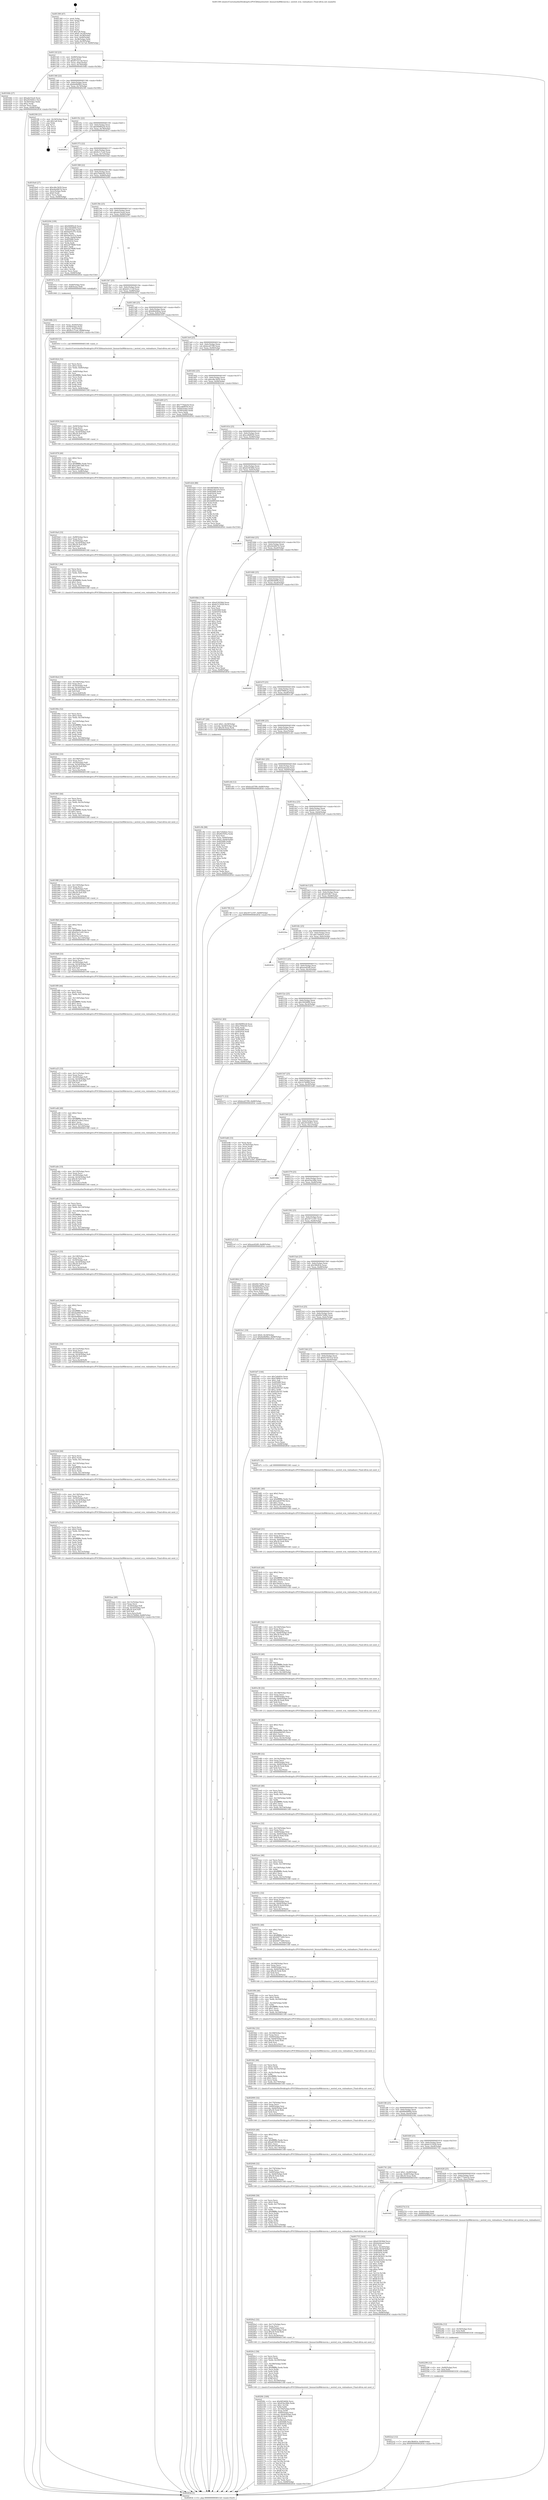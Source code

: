 digraph "0x401300" {
  label = "0x401300 (/mnt/c/Users/mathe/Desktop/tcc/POCII/binaries/extr_linuxarchx86kvmsvm.c_nested_svm_vmloadsave_Final-ollvm.out::main(0))"
  labelloc = "t"
  node[shape=record]

  Entry [label="",width=0.3,height=0.3,shape=circle,fillcolor=black,style=filled]
  "0x40132f" [label="{
     0x40132f [23]\l
     | [instrs]\l
     &nbsp;&nbsp;0x40132f \<+3\>: mov -0x68(%rbp),%eax\l
     &nbsp;&nbsp;0x401332 \<+2\>: mov %eax,%ecx\l
     &nbsp;&nbsp;0x401334 \<+6\>: sub $0x8572e7a0,%ecx\l
     &nbsp;&nbsp;0x40133a \<+3\>: mov %eax,-0x6c(%rbp)\l
     &nbsp;&nbsp;0x40133d \<+3\>: mov %ecx,-0x70(%rbp)\l
     &nbsp;&nbsp;0x401340 \<+6\>: je 000000000040164b \<main+0x34b\>\l
  }"]
  "0x40164b" [label="{
     0x40164b [27]\l
     | [instrs]\l
     &nbsp;&nbsp;0x40164b \<+5\>: mov $0xafa53ea4,%eax\l
     &nbsp;&nbsp;0x401650 \<+5\>: mov $0x2016d4e1,%ecx\l
     &nbsp;&nbsp;0x401655 \<+3\>: mov -0x30(%rbp),%edx\l
     &nbsp;&nbsp;0x401658 \<+3\>: cmp $0x2,%edx\l
     &nbsp;&nbsp;0x40165b \<+3\>: cmovne %ecx,%eax\l
     &nbsp;&nbsp;0x40165e \<+3\>: mov %eax,-0x68(%rbp)\l
     &nbsp;&nbsp;0x401661 \<+5\>: jmp 000000000040283d \<main+0x153d\>\l
  }"]
  "0x401346" [label="{
     0x401346 [22]\l
     | [instrs]\l
     &nbsp;&nbsp;0x401346 \<+5\>: jmp 000000000040134b \<main+0x4b\>\l
     &nbsp;&nbsp;0x40134b \<+3\>: mov -0x6c(%rbp),%eax\l
     &nbsp;&nbsp;0x40134e \<+5\>: sub $0x8a9bf9b2,%eax\l
     &nbsp;&nbsp;0x401353 \<+3\>: mov %eax,-0x74(%rbp)\l
     &nbsp;&nbsp;0x401356 \<+6\>: je 00000000004023f4 \<main+0x10f4\>\l
  }"]
  "0x40283d" [label="{
     0x40283d [5]\l
     | [instrs]\l
     &nbsp;&nbsp;0x40283d \<+5\>: jmp 000000000040132f \<main+0x2f\>\l
  }"]
  "0x401300" [label="{
     0x401300 [47]\l
     | [instrs]\l
     &nbsp;&nbsp;0x401300 \<+1\>: push %rbp\l
     &nbsp;&nbsp;0x401301 \<+3\>: mov %rsp,%rbp\l
     &nbsp;&nbsp;0x401304 \<+2\>: push %r15\l
     &nbsp;&nbsp;0x401306 \<+2\>: push %r14\l
     &nbsp;&nbsp;0x401308 \<+2\>: push %r13\l
     &nbsp;&nbsp;0x40130a \<+2\>: push %r12\l
     &nbsp;&nbsp;0x40130c \<+1\>: push %rbx\l
     &nbsp;&nbsp;0x40130d \<+7\>: sub $0x1a8,%rsp\l
     &nbsp;&nbsp;0x401314 \<+7\>: movl $0x0,-0x34(%rbp)\l
     &nbsp;&nbsp;0x40131b \<+3\>: mov %edi,-0x38(%rbp)\l
     &nbsp;&nbsp;0x40131e \<+4\>: mov %rsi,-0x40(%rbp)\l
     &nbsp;&nbsp;0x401322 \<+3\>: mov -0x38(%rbp),%edi\l
     &nbsp;&nbsp;0x401325 \<+3\>: mov %edi,-0x30(%rbp)\l
     &nbsp;&nbsp;0x401328 \<+7\>: movl $0x8572e7a0,-0x68(%rbp)\l
  }"]
  Exit [label="",width=0.3,height=0.3,shape=circle,fillcolor=black,style=filled,peripheries=2]
  "0x4023f4" [label="{
     0x4023f4 [21]\l
     | [instrs]\l
     &nbsp;&nbsp;0x4023f4 \<+3\>: mov -0x34(%rbp),%eax\l
     &nbsp;&nbsp;0x4023f7 \<+7\>: add $0x1a8,%rsp\l
     &nbsp;&nbsp;0x4023fe \<+1\>: pop %rbx\l
     &nbsp;&nbsp;0x4023ff \<+2\>: pop %r12\l
     &nbsp;&nbsp;0x402401 \<+2\>: pop %r13\l
     &nbsp;&nbsp;0x402403 \<+2\>: pop %r14\l
     &nbsp;&nbsp;0x402405 \<+2\>: pop %r15\l
     &nbsp;&nbsp;0x402407 \<+1\>: pop %rbp\l
     &nbsp;&nbsp;0x402408 \<+1\>: ret\l
  }"]
  "0x40135c" [label="{
     0x40135c [22]\l
     | [instrs]\l
     &nbsp;&nbsp;0x40135c \<+5\>: jmp 0000000000401361 \<main+0x61\>\l
     &nbsp;&nbsp;0x401361 \<+3\>: mov -0x6c(%rbp),%eax\l
     &nbsp;&nbsp;0x401364 \<+5\>: sub $0x949f92c8,%eax\l
     &nbsp;&nbsp;0x401369 \<+3\>: mov %eax,-0x78(%rbp)\l
     &nbsp;&nbsp;0x40136c \<+6\>: je 0000000000402812 \<main+0x1512\>\l
  }"]
  "0x4022a2" [label="{
     0x4022a2 [12]\l
     | [instrs]\l
     &nbsp;&nbsp;0x4022a2 \<+7\>: movl $0x5ffef63e,-0x68(%rbp)\l
     &nbsp;&nbsp;0x4022a9 \<+5\>: jmp 000000000040283d \<main+0x153d\>\l
  }"]
  "0x402812" [label="{
     0x402812\l
  }", style=dashed]
  "0x401372" [label="{
     0x401372 [22]\l
     | [instrs]\l
     &nbsp;&nbsp;0x401372 \<+5\>: jmp 0000000000401377 \<main+0x77\>\l
     &nbsp;&nbsp;0x401377 \<+3\>: mov -0x6c(%rbp),%eax\l
     &nbsp;&nbsp;0x40137a \<+5\>: sub $0x9e1c7ca0,%eax\l
     &nbsp;&nbsp;0x40137f \<+3\>: mov %eax,-0x7c(%rbp)\l
     &nbsp;&nbsp;0x401382 \<+6\>: je 00000000004016a0 \<main+0x3a0\>\l
  }"]
  "0x402296" [label="{
     0x402296 [12]\l
     | [instrs]\l
     &nbsp;&nbsp;0x402296 \<+4\>: mov -0x60(%rbp),%rsi\l
     &nbsp;&nbsp;0x40229a \<+3\>: mov %rsi,%rdi\l
     &nbsp;&nbsp;0x40229d \<+5\>: call 0000000000401030 \<free@plt\>\l
     | [calls]\l
     &nbsp;&nbsp;0x401030 \{1\} (unknown)\l
  }"]
  "0x4016a0" [label="{
     0x4016a0 [27]\l
     | [instrs]\l
     &nbsp;&nbsp;0x4016a0 \<+5\>: mov $0xcdbc3b59,%eax\l
     &nbsp;&nbsp;0x4016a5 \<+5\>: mov $0xebed4b7d,%ecx\l
     &nbsp;&nbsp;0x4016aa \<+3\>: mov -0x2c(%rbp),%edx\l
     &nbsp;&nbsp;0x4016ad \<+3\>: cmp $0x0,%edx\l
     &nbsp;&nbsp;0x4016b0 \<+3\>: cmove %ecx,%eax\l
     &nbsp;&nbsp;0x4016b3 \<+3\>: mov %eax,-0x68(%rbp)\l
     &nbsp;&nbsp;0x4016b6 \<+5\>: jmp 000000000040283d \<main+0x153d\>\l
  }"]
  "0x401388" [label="{
     0x401388 [22]\l
     | [instrs]\l
     &nbsp;&nbsp;0x401388 \<+5\>: jmp 000000000040138d \<main+0x8d\>\l
     &nbsp;&nbsp;0x40138d \<+3\>: mov -0x6c(%rbp),%eax\l
     &nbsp;&nbsp;0x401390 \<+5\>: sub $0xa706dc82,%eax\l
     &nbsp;&nbsp;0x401395 \<+3\>: mov %eax,-0x80(%rbp)\l
     &nbsp;&nbsp;0x401398 \<+6\>: je 0000000000402204 \<main+0xf04\>\l
  }"]
  "0x40228a" [label="{
     0x40228a [12]\l
     | [instrs]\l
     &nbsp;&nbsp;0x40228a \<+4\>: mov -0x50(%rbp),%rsi\l
     &nbsp;&nbsp;0x40228e \<+3\>: mov %rsi,%rdi\l
     &nbsp;&nbsp;0x402291 \<+5\>: call 0000000000401030 \<free@plt\>\l
     | [calls]\l
     &nbsp;&nbsp;0x401030 \{1\} (unknown)\l
  }"]
  "0x402204" [label="{
     0x402204 [109]\l
     | [instrs]\l
     &nbsp;&nbsp;0x402204 \<+5\>: mov $0x949f92c8,%eax\l
     &nbsp;&nbsp;0x402209 \<+5\>: mov $0x10026f09,%ecx\l
     &nbsp;&nbsp;0x40220e \<+3\>: mov -0x64(%rbp),%edx\l
     &nbsp;&nbsp;0x402211 \<+6\>: sub $0x9ad3e37e,%edx\l
     &nbsp;&nbsp;0x402217 \<+3\>: add $0x1,%edx\l
     &nbsp;&nbsp;0x40221a \<+6\>: add $0x9ad3e37e,%edx\l
     &nbsp;&nbsp;0x402220 \<+3\>: mov %edx,-0x64(%rbp)\l
     &nbsp;&nbsp;0x402223 \<+7\>: mov 0x405068,%edx\l
     &nbsp;&nbsp;0x40222a \<+7\>: mov 0x405054,%esi\l
     &nbsp;&nbsp;0x402231 \<+2\>: mov %edx,%edi\l
     &nbsp;&nbsp;0x402233 \<+6\>: sub $0xe2f798d8,%edi\l
     &nbsp;&nbsp;0x402239 \<+3\>: sub $0x1,%edi\l
     &nbsp;&nbsp;0x40223c \<+6\>: add $0xe2f798d8,%edi\l
     &nbsp;&nbsp;0x402242 \<+3\>: imul %edi,%edx\l
     &nbsp;&nbsp;0x402245 \<+3\>: and $0x1,%edx\l
     &nbsp;&nbsp;0x402248 \<+3\>: cmp $0x0,%edx\l
     &nbsp;&nbsp;0x40224b \<+4\>: sete %r8b\l
     &nbsp;&nbsp;0x40224f \<+3\>: cmp $0xa,%esi\l
     &nbsp;&nbsp;0x402252 \<+4\>: setl %r9b\l
     &nbsp;&nbsp;0x402256 \<+3\>: mov %r8b,%r10b\l
     &nbsp;&nbsp;0x402259 \<+3\>: and %r9b,%r10b\l
     &nbsp;&nbsp;0x40225c \<+3\>: xor %r9b,%r8b\l
     &nbsp;&nbsp;0x40225f \<+3\>: or %r8b,%r10b\l
     &nbsp;&nbsp;0x402262 \<+4\>: test $0x1,%r10b\l
     &nbsp;&nbsp;0x402266 \<+3\>: cmovne %ecx,%eax\l
     &nbsp;&nbsp;0x402269 \<+3\>: mov %eax,-0x68(%rbp)\l
     &nbsp;&nbsp;0x40226c \<+5\>: jmp 000000000040283d \<main+0x153d\>\l
  }"]
  "0x40139e" [label="{
     0x40139e [25]\l
     | [instrs]\l
     &nbsp;&nbsp;0x40139e \<+5\>: jmp 00000000004013a3 \<main+0xa3\>\l
     &nbsp;&nbsp;0x4013a3 \<+3\>: mov -0x6c(%rbp),%eax\l
     &nbsp;&nbsp;0x4013a6 \<+5\>: sub $0xafa53ea4,%eax\l
     &nbsp;&nbsp;0x4013ab \<+6\>: mov %eax,-0x84(%rbp)\l
     &nbsp;&nbsp;0x4013b1 \<+6\>: je 000000000040167e \<main+0x37e\>\l
  }"]
  "0x401641" [label="{
     0x401641\l
  }", style=dashed]
  "0x40167e" [label="{
     0x40167e [13]\l
     | [instrs]\l
     &nbsp;&nbsp;0x40167e \<+4\>: mov -0x40(%rbp),%rax\l
     &nbsp;&nbsp;0x401682 \<+4\>: mov 0x8(%rax),%rdi\l
     &nbsp;&nbsp;0x401686 \<+5\>: call 0000000000401060 \<atoi@plt\>\l
     | [calls]\l
     &nbsp;&nbsp;0x401060 \{1\} (unknown)\l
  }"]
  "0x4013b7" [label="{
     0x4013b7 [25]\l
     | [instrs]\l
     &nbsp;&nbsp;0x4013b7 \<+5\>: jmp 00000000004013bc \<main+0xbc\>\l
     &nbsp;&nbsp;0x4013bc \<+3\>: mov -0x6c(%rbp),%eax\l
     &nbsp;&nbsp;0x4013bf \<+5\>: sub $0xb41c112f,%eax\l
     &nbsp;&nbsp;0x4013c4 \<+6\>: mov %eax,-0x88(%rbp)\l
     &nbsp;&nbsp;0x4013ca \<+6\>: je 0000000000402831 \<main+0x1531\>\l
  }"]
  "0x40168b" [label="{
     0x40168b [21]\l
     | [instrs]\l
     &nbsp;&nbsp;0x40168b \<+3\>: mov %eax,-0x44(%rbp)\l
     &nbsp;&nbsp;0x40168e \<+3\>: mov -0x44(%rbp),%eax\l
     &nbsp;&nbsp;0x401691 \<+3\>: mov %eax,-0x2c(%rbp)\l
     &nbsp;&nbsp;0x401694 \<+7\>: movl $0x9e1c7ca0,-0x68(%rbp)\l
     &nbsp;&nbsp;0x40169b \<+5\>: jmp 000000000040283d \<main+0x153d\>\l
  }"]
  "0x40227d" [label="{
     0x40227d [13]\l
     | [instrs]\l
     &nbsp;&nbsp;0x40227d \<+4\>: mov -0x50(%rbp),%rdi\l
     &nbsp;&nbsp;0x402281 \<+4\>: mov -0x60(%rbp),%rsi\l
     &nbsp;&nbsp;0x402285 \<+5\>: call 0000000000401240 \<nested_svm_vmloadsave\>\l
     | [calls]\l
     &nbsp;&nbsp;0x401240 \{1\} (/mnt/c/Users/mathe/Desktop/tcc/POCII/binaries/extr_linuxarchx86kvmsvm.c_nested_svm_vmloadsave_Final-ollvm.out::nested_svm_vmloadsave)\l
  }"]
  "0x402831" [label="{
     0x402831\l
  }", style=dashed]
  "0x4013d0" [label="{
     0x4013d0 [25]\l
     | [instrs]\l
     &nbsp;&nbsp;0x4013d0 \<+5\>: jmp 00000000004013d5 \<main+0xd5\>\l
     &nbsp;&nbsp;0x4013d5 \<+3\>: mov -0x6c(%rbp),%eax\l
     &nbsp;&nbsp;0x4013d8 \<+5\>: sub $0xb8eb06aa,%eax\l
     &nbsp;&nbsp;0x4013dd \<+6\>: mov %eax,-0x8c(%rbp)\l
     &nbsp;&nbsp;0x4013e3 \<+6\>: je 000000000040181f \<main+0x51f\>\l
  }"]
  "0x4020fc" [label="{
     0x4020fc [169]\l
     | [instrs]\l
     &nbsp;&nbsp;0x4020fc \<+5\>: mov $0xf4f54694,%ecx\l
     &nbsp;&nbsp;0x402101 \<+5\>: mov $0x454a3fbb,%edx\l
     &nbsp;&nbsp;0x402106 \<+3\>: mov $0x1,%r10b\l
     &nbsp;&nbsp;0x402109 \<+3\>: xor %r8d,%r8d\l
     &nbsp;&nbsp;0x40210c \<+7\>: mov -0x184(%rbp),%r9d\l
     &nbsp;&nbsp;0x402113 \<+4\>: imul %eax,%r9d\l
     &nbsp;&nbsp;0x402117 \<+4\>: mov -0x60(%rbp),%rsi\l
     &nbsp;&nbsp;0x40211b \<+4\>: movslq -0x64(%rbp),%rdi\l
     &nbsp;&nbsp;0x40211f \<+4\>: imul $0x30,%rdi,%rdi\l
     &nbsp;&nbsp;0x402123 \<+3\>: add %rdi,%rsi\l
     &nbsp;&nbsp;0x402126 \<+4\>: mov %r9d,0x2c(%rsi)\l
     &nbsp;&nbsp;0x40212a \<+7\>: mov 0x405068,%eax\l
     &nbsp;&nbsp;0x402131 \<+8\>: mov 0x405054,%r9d\l
     &nbsp;&nbsp;0x402139 \<+4\>: sub $0x1,%r8d\l
     &nbsp;&nbsp;0x40213d \<+3\>: mov %eax,%r11d\l
     &nbsp;&nbsp;0x402140 \<+3\>: add %r8d,%r11d\l
     &nbsp;&nbsp;0x402143 \<+4\>: imul %r11d,%eax\l
     &nbsp;&nbsp;0x402147 \<+3\>: and $0x1,%eax\l
     &nbsp;&nbsp;0x40214a \<+3\>: cmp $0x0,%eax\l
     &nbsp;&nbsp;0x40214d \<+3\>: sete %bl\l
     &nbsp;&nbsp;0x402150 \<+4\>: cmp $0xa,%r9d\l
     &nbsp;&nbsp;0x402154 \<+4\>: setl %r14b\l
     &nbsp;&nbsp;0x402158 \<+3\>: mov %bl,%r15b\l
     &nbsp;&nbsp;0x40215b \<+4\>: xor $0xff,%r15b\l
     &nbsp;&nbsp;0x40215f \<+3\>: mov %r14b,%r12b\l
     &nbsp;&nbsp;0x402162 \<+4\>: xor $0xff,%r12b\l
     &nbsp;&nbsp;0x402166 \<+4\>: xor $0x0,%r10b\l
     &nbsp;&nbsp;0x40216a \<+3\>: mov %r15b,%r13b\l
     &nbsp;&nbsp;0x40216d \<+4\>: and $0x0,%r13b\l
     &nbsp;&nbsp;0x402171 \<+3\>: and %r10b,%bl\l
     &nbsp;&nbsp;0x402174 \<+3\>: mov %r12b,%al\l
     &nbsp;&nbsp;0x402177 \<+2\>: and $0x0,%al\l
     &nbsp;&nbsp;0x402179 \<+3\>: and %r10b,%r14b\l
     &nbsp;&nbsp;0x40217c \<+3\>: or %bl,%r13b\l
     &nbsp;&nbsp;0x40217f \<+3\>: or %r14b,%al\l
     &nbsp;&nbsp;0x402182 \<+3\>: xor %al,%r13b\l
     &nbsp;&nbsp;0x402185 \<+3\>: or %r12b,%r15b\l
     &nbsp;&nbsp;0x402188 \<+4\>: xor $0xff,%r15b\l
     &nbsp;&nbsp;0x40218c \<+4\>: or $0x0,%r10b\l
     &nbsp;&nbsp;0x402190 \<+3\>: and %r10b,%r15b\l
     &nbsp;&nbsp;0x402193 \<+3\>: or %r15b,%r13b\l
     &nbsp;&nbsp;0x402196 \<+4\>: test $0x1,%r13b\l
     &nbsp;&nbsp;0x40219a \<+3\>: cmovne %edx,%ecx\l
     &nbsp;&nbsp;0x40219d \<+3\>: mov %ecx,-0x68(%rbp)\l
     &nbsp;&nbsp;0x4021a0 \<+5\>: jmp 000000000040283d \<main+0x153d\>\l
  }"]
  "0x40181f" [label="{
     0x40181f [5]\l
     | [instrs]\l
     &nbsp;&nbsp;0x40181f \<+5\>: call 0000000000401160 \<next_i\>\l
     | [calls]\l
     &nbsp;&nbsp;0x401160 \{1\} (/mnt/c/Users/mathe/Desktop/tcc/POCII/binaries/extr_linuxarchx86kvmsvm.c_nested_svm_vmloadsave_Final-ollvm.out::next_i)\l
  }"]
  "0x4013e9" [label="{
     0x4013e9 [25]\l
     | [instrs]\l
     &nbsp;&nbsp;0x4013e9 \<+5\>: jmp 00000000004013ee \<main+0xee\>\l
     &nbsp;&nbsp;0x4013ee \<+3\>: mov -0x6c(%rbp),%eax\l
     &nbsp;&nbsp;0x4013f1 \<+5\>: sub $0xbcaf3789,%eax\l
     &nbsp;&nbsp;0x4013f6 \<+6\>: mov %eax,-0x90(%rbp)\l
     &nbsp;&nbsp;0x4013fc \<+6\>: je 0000000000401d09 \<main+0xa09\>\l
  }"]
  "0x4020c2" [label="{
     0x4020c2 [58]\l
     | [instrs]\l
     &nbsp;&nbsp;0x4020c2 \<+2\>: xor %ecx,%ecx\l
     &nbsp;&nbsp;0x4020c4 \<+5\>: mov $0x2,%edx\l
     &nbsp;&nbsp;0x4020c9 \<+6\>: mov %edx,-0x180(%rbp)\l
     &nbsp;&nbsp;0x4020cf \<+1\>: cltd\l
     &nbsp;&nbsp;0x4020d0 \<+7\>: mov -0x180(%rbp),%r8d\l
     &nbsp;&nbsp;0x4020d7 \<+3\>: idiv %r8d\l
     &nbsp;&nbsp;0x4020da \<+6\>: imul $0xfffffffe,%edx,%edx\l
     &nbsp;&nbsp;0x4020e0 \<+3\>: mov %ecx,%r9d\l
     &nbsp;&nbsp;0x4020e3 \<+3\>: sub %edx,%r9d\l
     &nbsp;&nbsp;0x4020e6 \<+2\>: mov %ecx,%edx\l
     &nbsp;&nbsp;0x4020e8 \<+3\>: sub $0x1,%edx\l
     &nbsp;&nbsp;0x4020eb \<+3\>: add %edx,%r9d\l
     &nbsp;&nbsp;0x4020ee \<+3\>: sub %r9d,%ecx\l
     &nbsp;&nbsp;0x4020f1 \<+6\>: mov %ecx,-0x184(%rbp)\l
     &nbsp;&nbsp;0x4020f7 \<+5\>: call 0000000000401160 \<next_i\>\l
     | [calls]\l
     &nbsp;&nbsp;0x401160 \{1\} (/mnt/c/Users/mathe/Desktop/tcc/POCII/binaries/extr_linuxarchx86kvmsvm.c_nested_svm_vmloadsave_Final-ollvm.out::next_i)\l
  }"]
  "0x401d09" [label="{
     0x401d09 [27]\l
     | [instrs]\l
     &nbsp;&nbsp;0x401d09 \<+5\>: mov $0x777bda54,%eax\l
     &nbsp;&nbsp;0x401d0e \<+5\>: mov $0xcefb8930,%ecx\l
     &nbsp;&nbsp;0x401d13 \<+3\>: mov -0x64(%rbp),%edx\l
     &nbsp;&nbsp;0x401d16 \<+3\>: cmp -0x58(%rbp),%edx\l
     &nbsp;&nbsp;0x401d19 \<+3\>: cmovl %ecx,%eax\l
     &nbsp;&nbsp;0x401d1c \<+3\>: mov %eax,-0x68(%rbp)\l
     &nbsp;&nbsp;0x401d1f \<+5\>: jmp 000000000040283d \<main+0x153d\>\l
  }"]
  "0x401402" [label="{
     0x401402 [25]\l
     | [instrs]\l
     &nbsp;&nbsp;0x401402 \<+5\>: jmp 0000000000401407 \<main+0x107\>\l
     &nbsp;&nbsp;0x401407 \<+3\>: mov -0x6c(%rbp),%eax\l
     &nbsp;&nbsp;0x40140a \<+5\>: sub $0xcdbc3b59,%eax\l
     &nbsp;&nbsp;0x40140f \<+6\>: mov %eax,-0x94(%rbp)\l
     &nbsp;&nbsp;0x401415 \<+6\>: je 00000000004022ae \<main+0xfae\>\l
  }"]
  "0x4020a2" [label="{
     0x4020a2 [32]\l
     | [instrs]\l
     &nbsp;&nbsp;0x4020a2 \<+6\>: mov -0x17c(%rbp),%ecx\l
     &nbsp;&nbsp;0x4020a8 \<+3\>: imul %eax,%ecx\l
     &nbsp;&nbsp;0x4020ab \<+4\>: mov -0x60(%rbp),%rsi\l
     &nbsp;&nbsp;0x4020af \<+4\>: movslq -0x64(%rbp),%rdi\l
     &nbsp;&nbsp;0x4020b3 \<+4\>: imul $0x30,%rdi,%rdi\l
     &nbsp;&nbsp;0x4020b7 \<+3\>: add %rdi,%rsi\l
     &nbsp;&nbsp;0x4020ba \<+3\>: mov %ecx,0x28(%rsi)\l
     &nbsp;&nbsp;0x4020bd \<+5\>: call 0000000000401160 \<next_i\>\l
     | [calls]\l
     &nbsp;&nbsp;0x401160 \{1\} (/mnt/c/Users/mathe/Desktop/tcc/POCII/binaries/extr_linuxarchx86kvmsvm.c_nested_svm_vmloadsave_Final-ollvm.out::next_i)\l
  }"]
  "0x4022ae" [label="{
     0x4022ae\l
  }", style=dashed]
  "0x40141b" [label="{
     0x40141b [25]\l
     | [instrs]\l
     &nbsp;&nbsp;0x40141b \<+5\>: jmp 0000000000401420 \<main+0x120\>\l
     &nbsp;&nbsp;0x401420 \<+3\>: mov -0x6c(%rbp),%eax\l
     &nbsp;&nbsp;0x401423 \<+5\>: sub $0xcefb8930,%eax\l
     &nbsp;&nbsp;0x401428 \<+6\>: mov %eax,-0x98(%rbp)\l
     &nbsp;&nbsp;0x40142e \<+6\>: je 0000000000401d24 \<main+0xa24\>\l
  }"]
  "0x402068" [label="{
     0x402068 [58]\l
     | [instrs]\l
     &nbsp;&nbsp;0x402068 \<+2\>: xor %ecx,%ecx\l
     &nbsp;&nbsp;0x40206a \<+5\>: mov $0x2,%edx\l
     &nbsp;&nbsp;0x40206f \<+6\>: mov %edx,-0x178(%rbp)\l
     &nbsp;&nbsp;0x402075 \<+1\>: cltd\l
     &nbsp;&nbsp;0x402076 \<+7\>: mov -0x178(%rbp),%r8d\l
     &nbsp;&nbsp;0x40207d \<+3\>: idiv %r8d\l
     &nbsp;&nbsp;0x402080 \<+6\>: imul $0xfffffffe,%edx,%edx\l
     &nbsp;&nbsp;0x402086 \<+3\>: mov %ecx,%r9d\l
     &nbsp;&nbsp;0x402089 \<+3\>: sub %edx,%r9d\l
     &nbsp;&nbsp;0x40208c \<+2\>: mov %ecx,%edx\l
     &nbsp;&nbsp;0x40208e \<+3\>: sub $0x1,%edx\l
     &nbsp;&nbsp;0x402091 \<+3\>: add %edx,%r9d\l
     &nbsp;&nbsp;0x402094 \<+3\>: sub %r9d,%ecx\l
     &nbsp;&nbsp;0x402097 \<+6\>: mov %ecx,-0x17c(%rbp)\l
     &nbsp;&nbsp;0x40209d \<+5\>: call 0000000000401160 \<next_i\>\l
     | [calls]\l
     &nbsp;&nbsp;0x401160 \{1\} (/mnt/c/Users/mathe/Desktop/tcc/POCII/binaries/extr_linuxarchx86kvmsvm.c_nested_svm_vmloadsave_Final-ollvm.out::next_i)\l
  }"]
  "0x401d24" [label="{
     0x401d24 [88]\l
     | [instrs]\l
     &nbsp;&nbsp;0x401d24 \<+5\>: mov $0xf4f54694,%eax\l
     &nbsp;&nbsp;0x401d29 \<+5\>: mov $0x62182314,%ecx\l
     &nbsp;&nbsp;0x401d2e \<+7\>: mov 0x405068,%edx\l
     &nbsp;&nbsp;0x401d35 \<+7\>: mov 0x405054,%esi\l
     &nbsp;&nbsp;0x401d3c \<+2\>: mov %edx,%edi\l
     &nbsp;&nbsp;0x401d3e \<+6\>: sub $0x4d9802b9,%edi\l
     &nbsp;&nbsp;0x401d44 \<+3\>: sub $0x1,%edi\l
     &nbsp;&nbsp;0x401d47 \<+6\>: add $0x4d9802b9,%edi\l
     &nbsp;&nbsp;0x401d4d \<+3\>: imul %edi,%edx\l
     &nbsp;&nbsp;0x401d50 \<+3\>: and $0x1,%edx\l
     &nbsp;&nbsp;0x401d53 \<+3\>: cmp $0x0,%edx\l
     &nbsp;&nbsp;0x401d56 \<+4\>: sete %r8b\l
     &nbsp;&nbsp;0x401d5a \<+3\>: cmp $0xa,%esi\l
     &nbsp;&nbsp;0x401d5d \<+4\>: setl %r9b\l
     &nbsp;&nbsp;0x401d61 \<+3\>: mov %r8b,%r10b\l
     &nbsp;&nbsp;0x401d64 \<+3\>: and %r9b,%r10b\l
     &nbsp;&nbsp;0x401d67 \<+3\>: xor %r9b,%r8b\l
     &nbsp;&nbsp;0x401d6a \<+3\>: or %r8b,%r10b\l
     &nbsp;&nbsp;0x401d6d \<+4\>: test $0x1,%r10b\l
     &nbsp;&nbsp;0x401d71 \<+3\>: cmovne %ecx,%eax\l
     &nbsp;&nbsp;0x401d74 \<+3\>: mov %eax,-0x68(%rbp)\l
     &nbsp;&nbsp;0x401d77 \<+5\>: jmp 000000000040283d \<main+0x153d\>\l
  }"]
  "0x401434" [label="{
     0x401434 [25]\l
     | [instrs]\l
     &nbsp;&nbsp;0x401434 \<+5\>: jmp 0000000000401439 \<main+0x139\>\l
     &nbsp;&nbsp;0x401439 \<+3\>: mov -0x6c(%rbp),%eax\l
     &nbsp;&nbsp;0x40143c \<+5\>: sub $0xd2363fdd,%eax\l
     &nbsp;&nbsp;0x401441 \<+6\>: mov %eax,-0x9c(%rbp)\l
     &nbsp;&nbsp;0x401447 \<+6\>: je 0000000000402409 \<main+0x1109\>\l
  }"]
  "0x402048" [label="{
     0x402048 [32]\l
     | [instrs]\l
     &nbsp;&nbsp;0x402048 \<+6\>: mov -0x174(%rbp),%ecx\l
     &nbsp;&nbsp;0x40204e \<+3\>: imul %eax,%ecx\l
     &nbsp;&nbsp;0x402051 \<+4\>: mov -0x60(%rbp),%rsi\l
     &nbsp;&nbsp;0x402055 \<+4\>: movslq -0x64(%rbp),%rdi\l
     &nbsp;&nbsp;0x402059 \<+4\>: imul $0x30,%rdi,%rdi\l
     &nbsp;&nbsp;0x40205d \<+3\>: add %rdi,%rsi\l
     &nbsp;&nbsp;0x402060 \<+3\>: mov %ecx,0x24(%rsi)\l
     &nbsp;&nbsp;0x402063 \<+5\>: call 0000000000401160 \<next_i\>\l
     | [calls]\l
     &nbsp;&nbsp;0x401160 \{1\} (/mnt/c/Users/mathe/Desktop/tcc/POCII/binaries/extr_linuxarchx86kvmsvm.c_nested_svm_vmloadsave_Final-ollvm.out::next_i)\l
  }"]
  "0x402409" [label="{
     0x402409\l
  }", style=dashed]
  "0x40144d" [label="{
     0x40144d [25]\l
     | [instrs]\l
     &nbsp;&nbsp;0x40144d \<+5\>: jmp 0000000000401452 \<main+0x152\>\l
     &nbsp;&nbsp;0x401452 \<+3\>: mov -0x6c(%rbp),%eax\l
     &nbsp;&nbsp;0x401455 \<+5\>: sub $0xebed4b7d,%eax\l
     &nbsp;&nbsp;0x40145a \<+6\>: mov %eax,-0xa0(%rbp)\l
     &nbsp;&nbsp;0x401460 \<+6\>: je 00000000004016bb \<main+0x3bb\>\l
  }"]
  "0x402020" [label="{
     0x402020 [40]\l
     | [instrs]\l
     &nbsp;&nbsp;0x402020 \<+5\>: mov $0x2,%ecx\l
     &nbsp;&nbsp;0x402025 \<+1\>: cltd\l
     &nbsp;&nbsp;0x402026 \<+2\>: idiv %ecx\l
     &nbsp;&nbsp;0x402028 \<+6\>: imul $0xfffffffe,%edx,%ecx\l
     &nbsp;&nbsp;0x40202e \<+6\>: sub $0xa8108189,%ecx\l
     &nbsp;&nbsp;0x402034 \<+3\>: add $0x1,%ecx\l
     &nbsp;&nbsp;0x402037 \<+6\>: add $0xa8108189,%ecx\l
     &nbsp;&nbsp;0x40203d \<+6\>: mov %ecx,-0x174(%rbp)\l
     &nbsp;&nbsp;0x402043 \<+5\>: call 0000000000401160 \<next_i\>\l
     | [calls]\l
     &nbsp;&nbsp;0x401160 \{1\} (/mnt/c/Users/mathe/Desktop/tcc/POCII/binaries/extr_linuxarchx86kvmsvm.c_nested_svm_vmloadsave_Final-ollvm.out::next_i)\l
  }"]
  "0x4016bb" [label="{
     0x4016bb [134]\l
     | [instrs]\l
     &nbsp;&nbsp;0x4016bb \<+5\>: mov $0xd2363fdd,%eax\l
     &nbsp;&nbsp;0x4016c0 \<+5\>: mov $0x6c515028,%ecx\l
     &nbsp;&nbsp;0x4016c5 \<+2\>: mov $0x1,%dl\l
     &nbsp;&nbsp;0x4016c7 \<+2\>: xor %esi,%esi\l
     &nbsp;&nbsp;0x4016c9 \<+7\>: mov 0x405068,%edi\l
     &nbsp;&nbsp;0x4016d0 \<+8\>: mov 0x405054,%r8d\l
     &nbsp;&nbsp;0x4016d8 \<+3\>: sub $0x1,%esi\l
     &nbsp;&nbsp;0x4016db \<+3\>: mov %edi,%r9d\l
     &nbsp;&nbsp;0x4016de \<+3\>: add %esi,%r9d\l
     &nbsp;&nbsp;0x4016e1 \<+4\>: imul %r9d,%edi\l
     &nbsp;&nbsp;0x4016e5 \<+3\>: and $0x1,%edi\l
     &nbsp;&nbsp;0x4016e8 \<+3\>: cmp $0x0,%edi\l
     &nbsp;&nbsp;0x4016eb \<+4\>: sete %r10b\l
     &nbsp;&nbsp;0x4016ef \<+4\>: cmp $0xa,%r8d\l
     &nbsp;&nbsp;0x4016f3 \<+4\>: setl %r11b\l
     &nbsp;&nbsp;0x4016f7 \<+3\>: mov %r10b,%bl\l
     &nbsp;&nbsp;0x4016fa \<+3\>: xor $0xff,%bl\l
     &nbsp;&nbsp;0x4016fd \<+3\>: mov %r11b,%r14b\l
     &nbsp;&nbsp;0x401700 \<+4\>: xor $0xff,%r14b\l
     &nbsp;&nbsp;0x401704 \<+3\>: xor $0x0,%dl\l
     &nbsp;&nbsp;0x401707 \<+3\>: mov %bl,%r15b\l
     &nbsp;&nbsp;0x40170a \<+4\>: and $0x0,%r15b\l
     &nbsp;&nbsp;0x40170e \<+3\>: and %dl,%r10b\l
     &nbsp;&nbsp;0x401711 \<+3\>: mov %r14b,%r12b\l
     &nbsp;&nbsp;0x401714 \<+4\>: and $0x0,%r12b\l
     &nbsp;&nbsp;0x401718 \<+3\>: and %dl,%r11b\l
     &nbsp;&nbsp;0x40171b \<+3\>: or %r10b,%r15b\l
     &nbsp;&nbsp;0x40171e \<+3\>: or %r11b,%r12b\l
     &nbsp;&nbsp;0x401721 \<+3\>: xor %r12b,%r15b\l
     &nbsp;&nbsp;0x401724 \<+3\>: or %r14b,%bl\l
     &nbsp;&nbsp;0x401727 \<+3\>: xor $0xff,%bl\l
     &nbsp;&nbsp;0x40172a \<+3\>: or $0x0,%dl\l
     &nbsp;&nbsp;0x40172d \<+2\>: and %dl,%bl\l
     &nbsp;&nbsp;0x40172f \<+3\>: or %bl,%r15b\l
     &nbsp;&nbsp;0x401732 \<+4\>: test $0x1,%r15b\l
     &nbsp;&nbsp;0x401736 \<+3\>: cmovne %ecx,%eax\l
     &nbsp;&nbsp;0x401739 \<+3\>: mov %eax,-0x68(%rbp)\l
     &nbsp;&nbsp;0x40173c \<+5\>: jmp 000000000040283d \<main+0x153d\>\l
  }"]
  "0x401466" [label="{
     0x401466 [25]\l
     | [instrs]\l
     &nbsp;&nbsp;0x401466 \<+5\>: jmp 000000000040146b \<main+0x16b\>\l
     &nbsp;&nbsp;0x40146b \<+3\>: mov -0x6c(%rbp),%eax\l
     &nbsp;&nbsp;0x40146e \<+5\>: sub $0xf4f54694,%eax\l
     &nbsp;&nbsp;0x401473 \<+6\>: mov %eax,-0xa4(%rbp)\l
     &nbsp;&nbsp;0x401479 \<+6\>: je 000000000040245f \<main+0x115f\>\l
  }"]
  "0x402000" [label="{
     0x402000 [32]\l
     | [instrs]\l
     &nbsp;&nbsp;0x402000 \<+6\>: mov -0x170(%rbp),%ecx\l
     &nbsp;&nbsp;0x402006 \<+3\>: imul %eax,%ecx\l
     &nbsp;&nbsp;0x402009 \<+4\>: mov -0x60(%rbp),%rsi\l
     &nbsp;&nbsp;0x40200d \<+4\>: movslq -0x64(%rbp),%rdi\l
     &nbsp;&nbsp;0x402011 \<+4\>: imul $0x30,%rdi,%rdi\l
     &nbsp;&nbsp;0x402015 \<+3\>: add %rdi,%rsi\l
     &nbsp;&nbsp;0x402018 \<+3\>: mov %ecx,0x20(%rsi)\l
     &nbsp;&nbsp;0x40201b \<+5\>: call 0000000000401160 \<next_i\>\l
     | [calls]\l
     &nbsp;&nbsp;0x401160 \{1\} (/mnt/c/Users/mathe/Desktop/tcc/POCII/binaries/extr_linuxarchx86kvmsvm.c_nested_svm_vmloadsave_Final-ollvm.out::next_i)\l
  }"]
  "0x40245f" [label="{
     0x40245f\l
  }", style=dashed]
  "0x40147f" [label="{
     0x40147f [25]\l
     | [instrs]\l
     &nbsp;&nbsp;0x40147f \<+5\>: jmp 0000000000401484 \<main+0x184\>\l
     &nbsp;&nbsp;0x401484 \<+3\>: mov -0x6c(%rbp),%eax\l
     &nbsp;&nbsp;0x401487 \<+5\>: sub $0xf7808cca,%eax\l
     &nbsp;&nbsp;0x40148c \<+6\>: mov %eax,-0xa8(%rbp)\l
     &nbsp;&nbsp;0x401492 \<+6\>: je 0000000000401c87 \<main+0x987\>\l
  }"]
  "0x401fd2" [label="{
     0x401fd2 [46]\l
     | [instrs]\l
     &nbsp;&nbsp;0x401fd2 \<+2\>: xor %ecx,%ecx\l
     &nbsp;&nbsp;0x401fd4 \<+5\>: mov $0x2,%edx\l
     &nbsp;&nbsp;0x401fd9 \<+6\>: mov %edx,-0x16c(%rbp)\l
     &nbsp;&nbsp;0x401fdf \<+1\>: cltd\l
     &nbsp;&nbsp;0x401fe0 \<+7\>: mov -0x16c(%rbp),%r8d\l
     &nbsp;&nbsp;0x401fe7 \<+3\>: idiv %r8d\l
     &nbsp;&nbsp;0x401fea \<+6\>: imul $0xfffffffe,%edx,%edx\l
     &nbsp;&nbsp;0x401ff0 \<+3\>: sub $0x1,%ecx\l
     &nbsp;&nbsp;0x401ff3 \<+2\>: sub %ecx,%edx\l
     &nbsp;&nbsp;0x401ff5 \<+6\>: mov %edx,-0x170(%rbp)\l
     &nbsp;&nbsp;0x401ffb \<+5\>: call 0000000000401160 \<next_i\>\l
     | [calls]\l
     &nbsp;&nbsp;0x401160 \{1\} (/mnt/c/Users/mathe/Desktop/tcc/POCII/binaries/extr_linuxarchx86kvmsvm.c_nested_svm_vmloadsave_Final-ollvm.out::next_i)\l
  }"]
  "0x401c87" [label="{
     0x401c87 [20]\l
     | [instrs]\l
     &nbsp;&nbsp;0x401c87 \<+7\>: movl $0x1,-0x58(%rbp)\l
     &nbsp;&nbsp;0x401c8e \<+4\>: movslq -0x58(%rbp),%rax\l
     &nbsp;&nbsp;0x401c92 \<+4\>: imul $0x30,%rax,%rdi\l
     &nbsp;&nbsp;0x401c96 \<+5\>: call 0000000000401050 \<malloc@plt\>\l
     | [calls]\l
     &nbsp;&nbsp;0x401050 \{1\} (unknown)\l
  }"]
  "0x401498" [label="{
     0x401498 [25]\l
     | [instrs]\l
     &nbsp;&nbsp;0x401498 \<+5\>: jmp 000000000040149d \<main+0x19d\>\l
     &nbsp;&nbsp;0x40149d \<+3\>: mov -0x6c(%rbp),%eax\l
     &nbsp;&nbsp;0x4014a0 \<+5\>: sub $0xf9c05f5a,%eax\l
     &nbsp;&nbsp;0x4014a5 \<+6\>: mov %eax,-0xac(%rbp)\l
     &nbsp;&nbsp;0x4014ab \<+6\>: je 0000000000401cfd \<main+0x9fd\>\l
  }"]
  "0x401fb2" [label="{
     0x401fb2 [32]\l
     | [instrs]\l
     &nbsp;&nbsp;0x401fb2 \<+6\>: mov -0x168(%rbp),%ecx\l
     &nbsp;&nbsp;0x401fb8 \<+3\>: imul %eax,%ecx\l
     &nbsp;&nbsp;0x401fbb \<+4\>: mov -0x60(%rbp),%rsi\l
     &nbsp;&nbsp;0x401fbf \<+4\>: movslq -0x64(%rbp),%rdi\l
     &nbsp;&nbsp;0x401fc3 \<+4\>: imul $0x30,%rdi,%rdi\l
     &nbsp;&nbsp;0x401fc7 \<+3\>: add %rdi,%rsi\l
     &nbsp;&nbsp;0x401fca \<+3\>: mov %ecx,0x1c(%rsi)\l
     &nbsp;&nbsp;0x401fcd \<+5\>: call 0000000000401160 \<next_i\>\l
     | [calls]\l
     &nbsp;&nbsp;0x401160 \{1\} (/mnt/c/Users/mathe/Desktop/tcc/POCII/binaries/extr_linuxarchx86kvmsvm.c_nested_svm_vmloadsave_Final-ollvm.out::next_i)\l
  }"]
  "0x401cfd" [label="{
     0x401cfd [12]\l
     | [instrs]\l
     &nbsp;&nbsp;0x401cfd \<+7\>: movl $0xbcaf3789,-0x68(%rbp)\l
     &nbsp;&nbsp;0x401d04 \<+5\>: jmp 000000000040283d \<main+0x153d\>\l
  }"]
  "0x4014b1" [label="{
     0x4014b1 [25]\l
     | [instrs]\l
     &nbsp;&nbsp;0x4014b1 \<+5\>: jmp 00000000004014b6 \<main+0x1b6\>\l
     &nbsp;&nbsp;0x4014b6 \<+3\>: mov -0x6c(%rbp),%eax\l
     &nbsp;&nbsp;0x4014b9 \<+5\>: sub $0xfaedeaed,%eax\l
     &nbsp;&nbsp;0x4014be \<+6\>: mov %eax,-0xb0(%rbp)\l
     &nbsp;&nbsp;0x4014c4 \<+6\>: je 00000000004017f8 \<main+0x4f8\>\l
  }"]
  "0x401f84" [label="{
     0x401f84 [46]\l
     | [instrs]\l
     &nbsp;&nbsp;0x401f84 \<+2\>: xor %ecx,%ecx\l
     &nbsp;&nbsp;0x401f86 \<+5\>: mov $0x2,%edx\l
     &nbsp;&nbsp;0x401f8b \<+6\>: mov %edx,-0x164(%rbp)\l
     &nbsp;&nbsp;0x401f91 \<+1\>: cltd\l
     &nbsp;&nbsp;0x401f92 \<+7\>: mov -0x164(%rbp),%r8d\l
     &nbsp;&nbsp;0x401f99 \<+3\>: idiv %r8d\l
     &nbsp;&nbsp;0x401f9c \<+6\>: imul $0xfffffffe,%edx,%edx\l
     &nbsp;&nbsp;0x401fa2 \<+3\>: sub $0x1,%ecx\l
     &nbsp;&nbsp;0x401fa5 \<+2\>: sub %ecx,%edx\l
     &nbsp;&nbsp;0x401fa7 \<+6\>: mov %edx,-0x168(%rbp)\l
     &nbsp;&nbsp;0x401fad \<+5\>: call 0000000000401160 \<next_i\>\l
     | [calls]\l
     &nbsp;&nbsp;0x401160 \{1\} (/mnt/c/Users/mathe/Desktop/tcc/POCII/binaries/extr_linuxarchx86kvmsvm.c_nested_svm_vmloadsave_Final-ollvm.out::next_i)\l
  }"]
  "0x4017f8" [label="{
     0x4017f8 [12]\l
     | [instrs]\l
     &nbsp;&nbsp;0x4017f8 \<+7\>: movl $0x5971e597,-0x68(%rbp)\l
     &nbsp;&nbsp;0x4017ff \<+5\>: jmp 000000000040283d \<main+0x153d\>\l
  }"]
  "0x4014ca" [label="{
     0x4014ca [25]\l
     | [instrs]\l
     &nbsp;&nbsp;0x4014ca \<+5\>: jmp 00000000004014cf \<main+0x1cf\>\l
     &nbsp;&nbsp;0x4014cf \<+3\>: mov -0x6c(%rbp),%eax\l
     &nbsp;&nbsp;0x4014d2 \<+5\>: sub $0xfb515a57,%eax\l
     &nbsp;&nbsp;0x4014d7 \<+6\>: mov %eax,-0xb4(%rbp)\l
     &nbsp;&nbsp;0x4014dd \<+6\>: je 00000000004023d5 \<main+0x10d5\>\l
  }"]
  "0x401f64" [label="{
     0x401f64 [32]\l
     | [instrs]\l
     &nbsp;&nbsp;0x401f64 \<+6\>: mov -0x160(%rbp),%ecx\l
     &nbsp;&nbsp;0x401f6a \<+3\>: imul %eax,%ecx\l
     &nbsp;&nbsp;0x401f6d \<+4\>: mov -0x60(%rbp),%rsi\l
     &nbsp;&nbsp;0x401f71 \<+4\>: movslq -0x64(%rbp),%rdi\l
     &nbsp;&nbsp;0x401f75 \<+4\>: imul $0x30,%rdi,%rdi\l
     &nbsp;&nbsp;0x401f79 \<+3\>: add %rdi,%rsi\l
     &nbsp;&nbsp;0x401f7c \<+3\>: mov %ecx,0x18(%rsi)\l
     &nbsp;&nbsp;0x401f7f \<+5\>: call 0000000000401160 \<next_i\>\l
     | [calls]\l
     &nbsp;&nbsp;0x401160 \{1\} (/mnt/c/Users/mathe/Desktop/tcc/POCII/binaries/extr_linuxarchx86kvmsvm.c_nested_svm_vmloadsave_Final-ollvm.out::next_i)\l
  }"]
  "0x4023d5" [label="{
     0x4023d5\l
  }", style=dashed]
  "0x4014e3" [label="{
     0x4014e3 [25]\l
     | [instrs]\l
     &nbsp;&nbsp;0x4014e3 \<+5\>: jmp 00000000004014e8 \<main+0x1e8\>\l
     &nbsp;&nbsp;0x4014e8 \<+3\>: mov -0x6c(%rbp),%eax\l
     &nbsp;&nbsp;0x4014eb \<+5\>: sub $0x4f32fb7,%eax\l
     &nbsp;&nbsp;0x4014f0 \<+6\>: mov %eax,-0xb8(%rbp)\l
     &nbsp;&nbsp;0x4014f6 \<+6\>: je 00000000004022ba \<main+0xfba\>\l
  }"]
  "0x401f3c" [label="{
     0x401f3c [40]\l
     | [instrs]\l
     &nbsp;&nbsp;0x401f3c \<+5\>: mov $0x2,%ecx\l
     &nbsp;&nbsp;0x401f41 \<+1\>: cltd\l
     &nbsp;&nbsp;0x401f42 \<+2\>: idiv %ecx\l
     &nbsp;&nbsp;0x401f44 \<+6\>: imul $0xfffffffe,%edx,%ecx\l
     &nbsp;&nbsp;0x401f4a \<+6\>: add $0x64f77d09,%ecx\l
     &nbsp;&nbsp;0x401f50 \<+3\>: add $0x1,%ecx\l
     &nbsp;&nbsp;0x401f53 \<+6\>: sub $0x64f77d09,%ecx\l
     &nbsp;&nbsp;0x401f59 \<+6\>: mov %ecx,-0x160(%rbp)\l
     &nbsp;&nbsp;0x401f5f \<+5\>: call 0000000000401160 \<next_i\>\l
     | [calls]\l
     &nbsp;&nbsp;0x401160 \{1\} (/mnt/c/Users/mathe/Desktop/tcc/POCII/binaries/extr_linuxarchx86kvmsvm.c_nested_svm_vmloadsave_Final-ollvm.out::next_i)\l
  }"]
  "0x4022ba" [label="{
     0x4022ba\l
  }", style=dashed]
  "0x4014fc" [label="{
     0x4014fc [25]\l
     | [instrs]\l
     &nbsp;&nbsp;0x4014fc \<+5\>: jmp 0000000000401501 \<main+0x201\>\l
     &nbsp;&nbsp;0x401501 \<+3\>: mov -0x6c(%rbp),%eax\l
     &nbsp;&nbsp;0x401504 \<+5\>: sub $0x7e6d42e,%eax\l
     &nbsp;&nbsp;0x401509 \<+6\>: mov %eax,-0xbc(%rbp)\l
     &nbsp;&nbsp;0x40150f \<+6\>: je 0000000000402434 \<main+0x1134\>\l
  }"]
  "0x401f1c" [label="{
     0x401f1c [32]\l
     | [instrs]\l
     &nbsp;&nbsp;0x401f1c \<+6\>: mov -0x15c(%rbp),%ecx\l
     &nbsp;&nbsp;0x401f22 \<+3\>: imul %eax,%ecx\l
     &nbsp;&nbsp;0x401f25 \<+4\>: mov -0x60(%rbp),%rsi\l
     &nbsp;&nbsp;0x401f29 \<+4\>: movslq -0x64(%rbp),%rdi\l
     &nbsp;&nbsp;0x401f2d \<+4\>: imul $0x30,%rdi,%rdi\l
     &nbsp;&nbsp;0x401f31 \<+3\>: add %rdi,%rsi\l
     &nbsp;&nbsp;0x401f34 \<+3\>: mov %ecx,0x14(%rsi)\l
     &nbsp;&nbsp;0x401f37 \<+5\>: call 0000000000401160 \<next_i\>\l
     | [calls]\l
     &nbsp;&nbsp;0x401160 \{1\} (/mnt/c/Users/mathe/Desktop/tcc/POCII/binaries/extr_linuxarchx86kvmsvm.c_nested_svm_vmloadsave_Final-ollvm.out::next_i)\l
  }"]
  "0x402434" [label="{
     0x402434\l
  }", style=dashed]
  "0x401515" [label="{
     0x401515 [25]\l
     | [instrs]\l
     &nbsp;&nbsp;0x401515 \<+5\>: jmp 000000000040151a \<main+0x21a\>\l
     &nbsp;&nbsp;0x40151a \<+3\>: mov -0x6c(%rbp),%eax\l
     &nbsp;&nbsp;0x40151d \<+5\>: sub $0xaee62d9,%eax\l
     &nbsp;&nbsp;0x401522 \<+6\>: mov %eax,-0xc0(%rbp)\l
     &nbsp;&nbsp;0x401528 \<+6\>: je 00000000004021b1 \<main+0xeb1\>\l
  }"]
  "0x401eee" [label="{
     0x401eee [46]\l
     | [instrs]\l
     &nbsp;&nbsp;0x401eee \<+2\>: xor %ecx,%ecx\l
     &nbsp;&nbsp;0x401ef0 \<+5\>: mov $0x2,%edx\l
     &nbsp;&nbsp;0x401ef5 \<+6\>: mov %edx,-0x158(%rbp)\l
     &nbsp;&nbsp;0x401efb \<+1\>: cltd\l
     &nbsp;&nbsp;0x401efc \<+7\>: mov -0x158(%rbp),%r8d\l
     &nbsp;&nbsp;0x401f03 \<+3\>: idiv %r8d\l
     &nbsp;&nbsp;0x401f06 \<+6\>: imul $0xfffffffe,%edx,%edx\l
     &nbsp;&nbsp;0x401f0c \<+3\>: sub $0x1,%ecx\l
     &nbsp;&nbsp;0x401f0f \<+2\>: sub %ecx,%edx\l
     &nbsp;&nbsp;0x401f11 \<+6\>: mov %edx,-0x15c(%rbp)\l
     &nbsp;&nbsp;0x401f17 \<+5\>: call 0000000000401160 \<next_i\>\l
     | [calls]\l
     &nbsp;&nbsp;0x401160 \{1\} (/mnt/c/Users/mathe/Desktop/tcc/POCII/binaries/extr_linuxarchx86kvmsvm.c_nested_svm_vmloadsave_Final-ollvm.out::next_i)\l
  }"]
  "0x4021b1" [label="{
     0x4021b1 [83]\l
     | [instrs]\l
     &nbsp;&nbsp;0x4021b1 \<+5\>: mov $0x949f92c8,%eax\l
     &nbsp;&nbsp;0x4021b6 \<+5\>: mov $0xa706dc82,%ecx\l
     &nbsp;&nbsp;0x4021bb \<+2\>: xor %edx,%edx\l
     &nbsp;&nbsp;0x4021bd \<+7\>: mov 0x405068,%esi\l
     &nbsp;&nbsp;0x4021c4 \<+7\>: mov 0x405054,%edi\l
     &nbsp;&nbsp;0x4021cb \<+3\>: sub $0x1,%edx\l
     &nbsp;&nbsp;0x4021ce \<+3\>: mov %esi,%r8d\l
     &nbsp;&nbsp;0x4021d1 \<+3\>: add %edx,%r8d\l
     &nbsp;&nbsp;0x4021d4 \<+4\>: imul %r8d,%esi\l
     &nbsp;&nbsp;0x4021d8 \<+3\>: and $0x1,%esi\l
     &nbsp;&nbsp;0x4021db \<+3\>: cmp $0x0,%esi\l
     &nbsp;&nbsp;0x4021de \<+4\>: sete %r9b\l
     &nbsp;&nbsp;0x4021e2 \<+3\>: cmp $0xa,%edi\l
     &nbsp;&nbsp;0x4021e5 \<+4\>: setl %r10b\l
     &nbsp;&nbsp;0x4021e9 \<+3\>: mov %r9b,%r11b\l
     &nbsp;&nbsp;0x4021ec \<+3\>: and %r10b,%r11b\l
     &nbsp;&nbsp;0x4021ef \<+3\>: xor %r10b,%r9b\l
     &nbsp;&nbsp;0x4021f2 \<+3\>: or %r9b,%r11b\l
     &nbsp;&nbsp;0x4021f5 \<+4\>: test $0x1,%r11b\l
     &nbsp;&nbsp;0x4021f9 \<+3\>: cmovne %ecx,%eax\l
     &nbsp;&nbsp;0x4021fc \<+3\>: mov %eax,-0x68(%rbp)\l
     &nbsp;&nbsp;0x4021ff \<+5\>: jmp 000000000040283d \<main+0x153d\>\l
  }"]
  "0x40152e" [label="{
     0x40152e [25]\l
     | [instrs]\l
     &nbsp;&nbsp;0x40152e \<+5\>: jmp 0000000000401533 \<main+0x233\>\l
     &nbsp;&nbsp;0x401533 \<+3\>: mov -0x6c(%rbp),%eax\l
     &nbsp;&nbsp;0x401536 \<+5\>: sub $0x10026f09,%eax\l
     &nbsp;&nbsp;0x40153b \<+6\>: mov %eax,-0xc4(%rbp)\l
     &nbsp;&nbsp;0x401541 \<+6\>: je 0000000000402271 \<main+0xf71\>\l
  }"]
  "0x401ece" [label="{
     0x401ece [32]\l
     | [instrs]\l
     &nbsp;&nbsp;0x401ece \<+6\>: mov -0x154(%rbp),%ecx\l
     &nbsp;&nbsp;0x401ed4 \<+3\>: imul %eax,%ecx\l
     &nbsp;&nbsp;0x401ed7 \<+4\>: mov -0x60(%rbp),%rsi\l
     &nbsp;&nbsp;0x401edb \<+4\>: movslq -0x64(%rbp),%rdi\l
     &nbsp;&nbsp;0x401edf \<+4\>: imul $0x30,%rdi,%rdi\l
     &nbsp;&nbsp;0x401ee3 \<+3\>: add %rdi,%rsi\l
     &nbsp;&nbsp;0x401ee6 \<+3\>: mov %ecx,0x10(%rsi)\l
     &nbsp;&nbsp;0x401ee9 \<+5\>: call 0000000000401160 \<next_i\>\l
     | [calls]\l
     &nbsp;&nbsp;0x401160 \{1\} (/mnt/c/Users/mathe/Desktop/tcc/POCII/binaries/extr_linuxarchx86kvmsvm.c_nested_svm_vmloadsave_Final-ollvm.out::next_i)\l
  }"]
  "0x402271" [label="{
     0x402271 [12]\l
     | [instrs]\l
     &nbsp;&nbsp;0x402271 \<+7\>: movl $0xbcaf3789,-0x68(%rbp)\l
     &nbsp;&nbsp;0x402278 \<+5\>: jmp 000000000040283d \<main+0x153d\>\l
  }"]
  "0x401547" [label="{
     0x401547 [25]\l
     | [instrs]\l
     &nbsp;&nbsp;0x401547 \<+5\>: jmp 000000000040154c \<main+0x24c\>\l
     &nbsp;&nbsp;0x40154c \<+3\>: mov -0x6c(%rbp),%eax\l
     &nbsp;&nbsp;0x40154f \<+5\>: sub $0x1b7b68bf,%eax\l
     &nbsp;&nbsp;0x401554 \<+6\>: mov %eax,-0xc8(%rbp)\l
     &nbsp;&nbsp;0x40155a \<+6\>: je 0000000000401bd6 \<main+0x8d6\>\l
  }"]
  "0x401ea0" [label="{
     0x401ea0 [46]\l
     | [instrs]\l
     &nbsp;&nbsp;0x401ea0 \<+2\>: xor %ecx,%ecx\l
     &nbsp;&nbsp;0x401ea2 \<+5\>: mov $0x2,%edx\l
     &nbsp;&nbsp;0x401ea7 \<+6\>: mov %edx,-0x150(%rbp)\l
     &nbsp;&nbsp;0x401ead \<+1\>: cltd\l
     &nbsp;&nbsp;0x401eae \<+7\>: mov -0x150(%rbp),%r8d\l
     &nbsp;&nbsp;0x401eb5 \<+3\>: idiv %r8d\l
     &nbsp;&nbsp;0x401eb8 \<+6\>: imul $0xfffffffe,%edx,%edx\l
     &nbsp;&nbsp;0x401ebe \<+3\>: sub $0x1,%ecx\l
     &nbsp;&nbsp;0x401ec1 \<+2\>: sub %ecx,%edx\l
     &nbsp;&nbsp;0x401ec3 \<+6\>: mov %edx,-0x154(%rbp)\l
     &nbsp;&nbsp;0x401ec9 \<+5\>: call 0000000000401160 \<next_i\>\l
     | [calls]\l
     &nbsp;&nbsp;0x401160 \{1\} (/mnt/c/Users/mathe/Desktop/tcc/POCII/binaries/extr_linuxarchx86kvmsvm.c_nested_svm_vmloadsave_Final-ollvm.out::next_i)\l
  }"]
  "0x401bd6" [label="{
     0x401bd6 [33]\l
     | [instrs]\l
     &nbsp;&nbsp;0x401bd6 \<+2\>: xor %eax,%eax\l
     &nbsp;&nbsp;0x401bd8 \<+3\>: mov -0x54(%rbp),%ecx\l
     &nbsp;&nbsp;0x401bdb \<+2\>: mov %eax,%edx\l
     &nbsp;&nbsp;0x401bdd \<+2\>: sub %ecx,%edx\l
     &nbsp;&nbsp;0x401bdf \<+2\>: mov %eax,%ecx\l
     &nbsp;&nbsp;0x401be1 \<+3\>: sub $0x1,%ecx\l
     &nbsp;&nbsp;0x401be4 \<+2\>: add %ecx,%edx\l
     &nbsp;&nbsp;0x401be6 \<+2\>: sub %edx,%eax\l
     &nbsp;&nbsp;0x401be8 \<+3\>: mov %eax,-0x54(%rbp)\l
     &nbsp;&nbsp;0x401beb \<+7\>: movl $0x5971e597,-0x68(%rbp)\l
     &nbsp;&nbsp;0x401bf2 \<+5\>: jmp 000000000040283d \<main+0x153d\>\l
  }"]
  "0x401560" [label="{
     0x401560 [25]\l
     | [instrs]\l
     &nbsp;&nbsp;0x401560 \<+5\>: jmp 0000000000401565 \<main+0x265\>\l
     &nbsp;&nbsp;0x401565 \<+3\>: mov -0x6c(%rbp),%eax\l
     &nbsp;&nbsp;0x401568 \<+5\>: sub $0x2016d4e1,%eax\l
     &nbsp;&nbsp;0x40156d \<+6\>: mov %eax,-0xcc(%rbp)\l
     &nbsp;&nbsp;0x401573 \<+6\>: je 0000000000401666 \<main+0x366\>\l
  }"]
  "0x401e80" [label="{
     0x401e80 [32]\l
     | [instrs]\l
     &nbsp;&nbsp;0x401e80 \<+6\>: mov -0x14c(%rbp),%ecx\l
     &nbsp;&nbsp;0x401e86 \<+3\>: imul %eax,%ecx\l
     &nbsp;&nbsp;0x401e89 \<+4\>: mov -0x60(%rbp),%rsi\l
     &nbsp;&nbsp;0x401e8d \<+4\>: movslq -0x64(%rbp),%rdi\l
     &nbsp;&nbsp;0x401e91 \<+4\>: imul $0x30,%rdi,%rdi\l
     &nbsp;&nbsp;0x401e95 \<+3\>: add %rdi,%rsi\l
     &nbsp;&nbsp;0x401e98 \<+3\>: mov %ecx,0xc(%rsi)\l
     &nbsp;&nbsp;0x401e9b \<+5\>: call 0000000000401160 \<next_i\>\l
     | [calls]\l
     &nbsp;&nbsp;0x401160 \{1\} (/mnt/c/Users/mathe/Desktop/tcc/POCII/binaries/extr_linuxarchx86kvmsvm.c_nested_svm_vmloadsave_Final-ollvm.out::next_i)\l
  }"]
  "0x401666" [label="{
     0x401666\l
  }", style=dashed]
  "0x401579" [label="{
     0x401579 [25]\l
     | [instrs]\l
     &nbsp;&nbsp;0x401579 \<+5\>: jmp 000000000040157e \<main+0x27e\>\l
     &nbsp;&nbsp;0x40157e \<+3\>: mov -0x6c(%rbp),%eax\l
     &nbsp;&nbsp;0x401581 \<+5\>: sub $0x454a3fbb,%eax\l
     &nbsp;&nbsp;0x401586 \<+6\>: mov %eax,-0xd0(%rbp)\l
     &nbsp;&nbsp;0x40158c \<+6\>: je 00000000004021a5 \<main+0xea5\>\l
  }"]
  "0x401e58" [label="{
     0x401e58 [40]\l
     | [instrs]\l
     &nbsp;&nbsp;0x401e58 \<+5\>: mov $0x2,%ecx\l
     &nbsp;&nbsp;0x401e5d \<+1\>: cltd\l
     &nbsp;&nbsp;0x401e5e \<+2\>: idiv %ecx\l
     &nbsp;&nbsp;0x401e60 \<+6\>: imul $0xfffffffe,%edx,%ecx\l
     &nbsp;&nbsp;0x401e66 \<+6\>: add $0xba0dd305,%ecx\l
     &nbsp;&nbsp;0x401e6c \<+3\>: add $0x1,%ecx\l
     &nbsp;&nbsp;0x401e6f \<+6\>: sub $0xba0dd305,%ecx\l
     &nbsp;&nbsp;0x401e75 \<+6\>: mov %ecx,-0x14c(%rbp)\l
     &nbsp;&nbsp;0x401e7b \<+5\>: call 0000000000401160 \<next_i\>\l
     | [calls]\l
     &nbsp;&nbsp;0x401160 \{1\} (/mnt/c/Users/mathe/Desktop/tcc/POCII/binaries/extr_linuxarchx86kvmsvm.c_nested_svm_vmloadsave_Final-ollvm.out::next_i)\l
  }"]
  "0x4021a5" [label="{
     0x4021a5 [12]\l
     | [instrs]\l
     &nbsp;&nbsp;0x4021a5 \<+7\>: movl $0xaee62d9,-0x68(%rbp)\l
     &nbsp;&nbsp;0x4021ac \<+5\>: jmp 000000000040283d \<main+0x153d\>\l
  }"]
  "0x401592" [label="{
     0x401592 [25]\l
     | [instrs]\l
     &nbsp;&nbsp;0x401592 \<+5\>: jmp 0000000000401597 \<main+0x297\>\l
     &nbsp;&nbsp;0x401597 \<+3\>: mov -0x6c(%rbp),%eax\l
     &nbsp;&nbsp;0x40159a \<+5\>: sub $0x5971e597,%eax\l
     &nbsp;&nbsp;0x40159f \<+6\>: mov %eax,-0xd4(%rbp)\l
     &nbsp;&nbsp;0x4015a5 \<+6\>: je 0000000000401804 \<main+0x504\>\l
  }"]
  "0x401e38" [label="{
     0x401e38 [32]\l
     | [instrs]\l
     &nbsp;&nbsp;0x401e38 \<+6\>: mov -0x148(%rbp),%ecx\l
     &nbsp;&nbsp;0x401e3e \<+3\>: imul %eax,%ecx\l
     &nbsp;&nbsp;0x401e41 \<+4\>: mov -0x60(%rbp),%rsi\l
     &nbsp;&nbsp;0x401e45 \<+4\>: movslq -0x64(%rbp),%rdi\l
     &nbsp;&nbsp;0x401e49 \<+4\>: imul $0x30,%rdi,%rdi\l
     &nbsp;&nbsp;0x401e4d \<+3\>: add %rdi,%rsi\l
     &nbsp;&nbsp;0x401e50 \<+3\>: mov %ecx,0x8(%rsi)\l
     &nbsp;&nbsp;0x401e53 \<+5\>: call 0000000000401160 \<next_i\>\l
     | [calls]\l
     &nbsp;&nbsp;0x401160 \{1\} (/mnt/c/Users/mathe/Desktop/tcc/POCII/binaries/extr_linuxarchx86kvmsvm.c_nested_svm_vmloadsave_Final-ollvm.out::next_i)\l
  }"]
  "0x401804" [label="{
     0x401804 [27]\l
     | [instrs]\l
     &nbsp;&nbsp;0x401804 \<+5\>: mov $0x60e7dd8e,%eax\l
     &nbsp;&nbsp;0x401809 \<+5\>: mov $0xb8eb06aa,%ecx\l
     &nbsp;&nbsp;0x40180e \<+3\>: mov -0x54(%rbp),%edx\l
     &nbsp;&nbsp;0x401811 \<+3\>: cmp -0x48(%rbp),%edx\l
     &nbsp;&nbsp;0x401814 \<+3\>: cmovl %ecx,%eax\l
     &nbsp;&nbsp;0x401817 \<+3\>: mov %eax,-0x68(%rbp)\l
     &nbsp;&nbsp;0x40181a \<+5\>: jmp 000000000040283d \<main+0x153d\>\l
  }"]
  "0x4015ab" [label="{
     0x4015ab [25]\l
     | [instrs]\l
     &nbsp;&nbsp;0x4015ab \<+5\>: jmp 00000000004015b0 \<main+0x2b0\>\l
     &nbsp;&nbsp;0x4015b0 \<+3\>: mov -0x6c(%rbp),%eax\l
     &nbsp;&nbsp;0x4015b3 \<+5\>: sub $0x5ffef63e,%eax\l
     &nbsp;&nbsp;0x4015b8 \<+6\>: mov %eax,-0xd8(%rbp)\l
     &nbsp;&nbsp;0x4015be \<+6\>: je 00000000004023e1 \<main+0x10e1\>\l
  }"]
  "0x401e10" [label="{
     0x401e10 [40]\l
     | [instrs]\l
     &nbsp;&nbsp;0x401e10 \<+5\>: mov $0x2,%ecx\l
     &nbsp;&nbsp;0x401e15 \<+1\>: cltd\l
     &nbsp;&nbsp;0x401e16 \<+2\>: idiv %ecx\l
     &nbsp;&nbsp;0x401e18 \<+6\>: imul $0xfffffffe,%edx,%ecx\l
     &nbsp;&nbsp;0x401e1e \<+6\>: sub $0x1a12dd0c,%ecx\l
     &nbsp;&nbsp;0x401e24 \<+3\>: add $0x1,%ecx\l
     &nbsp;&nbsp;0x401e27 \<+6\>: add $0x1a12dd0c,%ecx\l
     &nbsp;&nbsp;0x401e2d \<+6\>: mov %ecx,-0x148(%rbp)\l
     &nbsp;&nbsp;0x401e33 \<+5\>: call 0000000000401160 \<next_i\>\l
     | [calls]\l
     &nbsp;&nbsp;0x401160 \{1\} (/mnt/c/Users/mathe/Desktop/tcc/POCII/binaries/extr_linuxarchx86kvmsvm.c_nested_svm_vmloadsave_Final-ollvm.out::next_i)\l
  }"]
  "0x4023e1" [label="{
     0x4023e1 [19]\l
     | [instrs]\l
     &nbsp;&nbsp;0x4023e1 \<+7\>: movl $0x0,-0x34(%rbp)\l
     &nbsp;&nbsp;0x4023e8 \<+7\>: movl $0x8a9bf9b2,-0x68(%rbp)\l
     &nbsp;&nbsp;0x4023ef \<+5\>: jmp 000000000040283d \<main+0x153d\>\l
  }"]
  "0x4015c4" [label="{
     0x4015c4 [25]\l
     | [instrs]\l
     &nbsp;&nbsp;0x4015c4 \<+5\>: jmp 00000000004015c9 \<main+0x2c9\>\l
     &nbsp;&nbsp;0x4015c9 \<+3\>: mov -0x6c(%rbp),%eax\l
     &nbsp;&nbsp;0x4015cc \<+5\>: sub $0x60e7dd8e,%eax\l
     &nbsp;&nbsp;0x4015d1 \<+6\>: mov %eax,-0xdc(%rbp)\l
     &nbsp;&nbsp;0x4015d7 \<+6\>: je 0000000000401bf7 \<main+0x8f7\>\l
  }"]
  "0x401df0" [label="{
     0x401df0 [32]\l
     | [instrs]\l
     &nbsp;&nbsp;0x401df0 \<+6\>: mov -0x144(%rbp),%ecx\l
     &nbsp;&nbsp;0x401df6 \<+3\>: imul %eax,%ecx\l
     &nbsp;&nbsp;0x401df9 \<+4\>: mov -0x60(%rbp),%rsi\l
     &nbsp;&nbsp;0x401dfd \<+4\>: movslq -0x64(%rbp),%rdi\l
     &nbsp;&nbsp;0x401e01 \<+4\>: imul $0x30,%rdi,%rdi\l
     &nbsp;&nbsp;0x401e05 \<+3\>: add %rdi,%rsi\l
     &nbsp;&nbsp;0x401e08 \<+3\>: mov %ecx,0x4(%rsi)\l
     &nbsp;&nbsp;0x401e0b \<+5\>: call 0000000000401160 \<next_i\>\l
     | [calls]\l
     &nbsp;&nbsp;0x401160 \{1\} (/mnt/c/Users/mathe/Desktop/tcc/POCII/binaries/extr_linuxarchx86kvmsvm.c_nested_svm_vmloadsave_Final-ollvm.out::next_i)\l
  }"]
  "0x401bf7" [label="{
     0x401bf7 [144]\l
     | [instrs]\l
     &nbsp;&nbsp;0x401bf7 \<+5\>: mov $0x7e6d42e,%eax\l
     &nbsp;&nbsp;0x401bfc \<+5\>: mov $0xf7808cca,%ecx\l
     &nbsp;&nbsp;0x401c01 \<+2\>: mov $0x1,%dl\l
     &nbsp;&nbsp;0x401c03 \<+7\>: mov 0x405068,%esi\l
     &nbsp;&nbsp;0x401c0a \<+7\>: mov 0x405054,%edi\l
     &nbsp;&nbsp;0x401c11 \<+3\>: mov %esi,%r8d\l
     &nbsp;&nbsp;0x401c14 \<+7\>: add $0xf529e5d7,%r8d\l
     &nbsp;&nbsp;0x401c1b \<+4\>: sub $0x1,%r8d\l
     &nbsp;&nbsp;0x401c1f \<+7\>: sub $0xf529e5d7,%r8d\l
     &nbsp;&nbsp;0x401c26 \<+4\>: imul %r8d,%esi\l
     &nbsp;&nbsp;0x401c2a \<+3\>: and $0x1,%esi\l
     &nbsp;&nbsp;0x401c2d \<+3\>: cmp $0x0,%esi\l
     &nbsp;&nbsp;0x401c30 \<+4\>: sete %r9b\l
     &nbsp;&nbsp;0x401c34 \<+3\>: cmp $0xa,%edi\l
     &nbsp;&nbsp;0x401c37 \<+4\>: setl %r10b\l
     &nbsp;&nbsp;0x401c3b \<+3\>: mov %r9b,%r11b\l
     &nbsp;&nbsp;0x401c3e \<+4\>: xor $0xff,%r11b\l
     &nbsp;&nbsp;0x401c42 \<+3\>: mov %r10b,%bl\l
     &nbsp;&nbsp;0x401c45 \<+3\>: xor $0xff,%bl\l
     &nbsp;&nbsp;0x401c48 \<+3\>: xor $0x0,%dl\l
     &nbsp;&nbsp;0x401c4b \<+3\>: mov %r11b,%r14b\l
     &nbsp;&nbsp;0x401c4e \<+4\>: and $0x0,%r14b\l
     &nbsp;&nbsp;0x401c52 \<+3\>: and %dl,%r9b\l
     &nbsp;&nbsp;0x401c55 \<+3\>: mov %bl,%r15b\l
     &nbsp;&nbsp;0x401c58 \<+4\>: and $0x0,%r15b\l
     &nbsp;&nbsp;0x401c5c \<+3\>: and %dl,%r10b\l
     &nbsp;&nbsp;0x401c5f \<+3\>: or %r9b,%r14b\l
     &nbsp;&nbsp;0x401c62 \<+3\>: or %r10b,%r15b\l
     &nbsp;&nbsp;0x401c65 \<+3\>: xor %r15b,%r14b\l
     &nbsp;&nbsp;0x401c68 \<+3\>: or %bl,%r11b\l
     &nbsp;&nbsp;0x401c6b \<+4\>: xor $0xff,%r11b\l
     &nbsp;&nbsp;0x401c6f \<+3\>: or $0x0,%dl\l
     &nbsp;&nbsp;0x401c72 \<+3\>: and %dl,%r11b\l
     &nbsp;&nbsp;0x401c75 \<+3\>: or %r11b,%r14b\l
     &nbsp;&nbsp;0x401c78 \<+4\>: test $0x1,%r14b\l
     &nbsp;&nbsp;0x401c7c \<+3\>: cmovne %ecx,%eax\l
     &nbsp;&nbsp;0x401c7f \<+3\>: mov %eax,-0x68(%rbp)\l
     &nbsp;&nbsp;0x401c82 \<+5\>: jmp 000000000040283d \<main+0x153d\>\l
  }"]
  "0x4015dd" [label="{
     0x4015dd [25]\l
     | [instrs]\l
     &nbsp;&nbsp;0x4015dd \<+5\>: jmp 00000000004015e2 \<main+0x2e2\>\l
     &nbsp;&nbsp;0x4015e2 \<+3\>: mov -0x6c(%rbp),%eax\l
     &nbsp;&nbsp;0x4015e5 \<+5\>: sub $0x62182314,%eax\l
     &nbsp;&nbsp;0x4015ea \<+6\>: mov %eax,-0xe0(%rbp)\l
     &nbsp;&nbsp;0x4015f0 \<+6\>: je 0000000000401d7c \<main+0xa7c\>\l
  }"]
  "0x401dc8" [label="{
     0x401dc8 [40]\l
     | [instrs]\l
     &nbsp;&nbsp;0x401dc8 \<+5\>: mov $0x2,%ecx\l
     &nbsp;&nbsp;0x401dcd \<+1\>: cltd\l
     &nbsp;&nbsp;0x401dce \<+2\>: idiv %ecx\l
     &nbsp;&nbsp;0x401dd0 \<+6\>: imul $0xfffffffe,%edx,%ecx\l
     &nbsp;&nbsp;0x401dd6 \<+6\>: add $0x1f0e0e1e,%ecx\l
     &nbsp;&nbsp;0x401ddc \<+3\>: add $0x1,%ecx\l
     &nbsp;&nbsp;0x401ddf \<+6\>: sub $0x1f0e0e1e,%ecx\l
     &nbsp;&nbsp;0x401de5 \<+6\>: mov %ecx,-0x144(%rbp)\l
     &nbsp;&nbsp;0x401deb \<+5\>: call 0000000000401160 \<next_i\>\l
     | [calls]\l
     &nbsp;&nbsp;0x401160 \{1\} (/mnt/c/Users/mathe/Desktop/tcc/POCII/binaries/extr_linuxarchx86kvmsvm.c_nested_svm_vmloadsave_Final-ollvm.out::next_i)\l
  }"]
  "0x401d7c" [label="{
     0x401d7c [5]\l
     | [instrs]\l
     &nbsp;&nbsp;0x401d7c \<+5\>: call 0000000000401160 \<next_i\>\l
     | [calls]\l
     &nbsp;&nbsp;0x401160 \{1\} (/mnt/c/Users/mathe/Desktop/tcc/POCII/binaries/extr_linuxarchx86kvmsvm.c_nested_svm_vmloadsave_Final-ollvm.out::next_i)\l
  }"]
  "0x4015f6" [label="{
     0x4015f6 [25]\l
     | [instrs]\l
     &nbsp;&nbsp;0x4015f6 \<+5\>: jmp 00000000004015fb \<main+0x2fb\>\l
     &nbsp;&nbsp;0x4015fb \<+3\>: mov -0x6c(%rbp),%eax\l
     &nbsp;&nbsp;0x4015fe \<+5\>: sub $0x6bb0680d,%eax\l
     &nbsp;&nbsp;0x401603 \<+6\>: mov %eax,-0xe4(%rbp)\l
     &nbsp;&nbsp;0x401609 \<+6\>: je 000000000040234a \<main+0x104a\>\l
  }"]
  "0x401da9" [label="{
     0x401da9 [31]\l
     | [instrs]\l
     &nbsp;&nbsp;0x401da9 \<+6\>: mov -0x140(%rbp),%ecx\l
     &nbsp;&nbsp;0x401daf \<+3\>: imul %eax,%ecx\l
     &nbsp;&nbsp;0x401db2 \<+4\>: mov -0x60(%rbp),%rsi\l
     &nbsp;&nbsp;0x401db6 \<+4\>: movslq -0x64(%rbp),%rdi\l
     &nbsp;&nbsp;0x401dba \<+4\>: imul $0x30,%rdi,%rdi\l
     &nbsp;&nbsp;0x401dbe \<+3\>: add %rdi,%rsi\l
     &nbsp;&nbsp;0x401dc1 \<+2\>: mov %ecx,(%rsi)\l
     &nbsp;&nbsp;0x401dc3 \<+5\>: call 0000000000401160 \<next_i\>\l
     | [calls]\l
     &nbsp;&nbsp;0x401160 \{1\} (/mnt/c/Users/mathe/Desktop/tcc/POCII/binaries/extr_linuxarchx86kvmsvm.c_nested_svm_vmloadsave_Final-ollvm.out::next_i)\l
  }"]
  "0x40234a" [label="{
     0x40234a\l
  }", style=dashed]
  "0x40160f" [label="{
     0x40160f [25]\l
     | [instrs]\l
     &nbsp;&nbsp;0x40160f \<+5\>: jmp 0000000000401614 \<main+0x314\>\l
     &nbsp;&nbsp;0x401614 \<+3\>: mov -0x6c(%rbp),%eax\l
     &nbsp;&nbsp;0x401617 \<+5\>: sub $0x6c515028,%eax\l
     &nbsp;&nbsp;0x40161c \<+6\>: mov %eax,-0xe8(%rbp)\l
     &nbsp;&nbsp;0x401622 \<+6\>: je 0000000000401741 \<main+0x441\>\l
  }"]
  "0x401d81" [label="{
     0x401d81 [40]\l
     | [instrs]\l
     &nbsp;&nbsp;0x401d81 \<+5\>: mov $0x2,%ecx\l
     &nbsp;&nbsp;0x401d86 \<+1\>: cltd\l
     &nbsp;&nbsp;0x401d87 \<+2\>: idiv %ecx\l
     &nbsp;&nbsp;0x401d89 \<+6\>: imul $0xfffffffe,%edx,%ecx\l
     &nbsp;&nbsp;0x401d8f \<+6\>: add $0x2a6c8794,%ecx\l
     &nbsp;&nbsp;0x401d95 \<+3\>: add $0x1,%ecx\l
     &nbsp;&nbsp;0x401d98 \<+6\>: sub $0x2a6c8794,%ecx\l
     &nbsp;&nbsp;0x401d9e \<+6\>: mov %ecx,-0x140(%rbp)\l
     &nbsp;&nbsp;0x401da4 \<+5\>: call 0000000000401160 \<next_i\>\l
     | [calls]\l
     &nbsp;&nbsp;0x401160 \{1\} (/mnt/c/Users/mathe/Desktop/tcc/POCII/binaries/extr_linuxarchx86kvmsvm.c_nested_svm_vmloadsave_Final-ollvm.out::next_i)\l
  }"]
  "0x401741" [label="{
     0x401741 [20]\l
     | [instrs]\l
     &nbsp;&nbsp;0x401741 \<+7\>: movl $0x1,-0x48(%rbp)\l
     &nbsp;&nbsp;0x401748 \<+4\>: movslq -0x48(%rbp),%rax\l
     &nbsp;&nbsp;0x40174c \<+4\>: imul $0x30,%rax,%rdi\l
     &nbsp;&nbsp;0x401750 \<+5\>: call 0000000000401050 \<malloc@plt\>\l
     | [calls]\l
     &nbsp;&nbsp;0x401050 \{1\} (unknown)\l
  }"]
  "0x401628" [label="{
     0x401628 [25]\l
     | [instrs]\l
     &nbsp;&nbsp;0x401628 \<+5\>: jmp 000000000040162d \<main+0x32d\>\l
     &nbsp;&nbsp;0x40162d \<+3\>: mov -0x6c(%rbp),%eax\l
     &nbsp;&nbsp;0x401630 \<+5\>: sub $0x777bda54,%eax\l
     &nbsp;&nbsp;0x401635 \<+6\>: mov %eax,-0xec(%rbp)\l
     &nbsp;&nbsp;0x40163b \<+6\>: je 000000000040227d \<main+0xf7d\>\l
  }"]
  "0x401755" [label="{
     0x401755 [163]\l
     | [instrs]\l
     &nbsp;&nbsp;0x401755 \<+5\>: mov $0xd2363fdd,%ecx\l
     &nbsp;&nbsp;0x40175a \<+5\>: mov $0xfaedeaed,%edx\l
     &nbsp;&nbsp;0x40175f \<+3\>: mov $0x1,%sil\l
     &nbsp;&nbsp;0x401762 \<+4\>: mov %rax,-0x50(%rbp)\l
     &nbsp;&nbsp;0x401766 \<+7\>: movl $0x0,-0x54(%rbp)\l
     &nbsp;&nbsp;0x40176d \<+8\>: mov 0x405068,%r8d\l
     &nbsp;&nbsp;0x401775 \<+8\>: mov 0x405054,%r9d\l
     &nbsp;&nbsp;0x40177d \<+3\>: mov %r8d,%r10d\l
     &nbsp;&nbsp;0x401780 \<+7\>: sub $0x5c483b55,%r10d\l
     &nbsp;&nbsp;0x401787 \<+4\>: sub $0x1,%r10d\l
     &nbsp;&nbsp;0x40178b \<+7\>: add $0x5c483b55,%r10d\l
     &nbsp;&nbsp;0x401792 \<+4\>: imul %r10d,%r8d\l
     &nbsp;&nbsp;0x401796 \<+4\>: and $0x1,%r8d\l
     &nbsp;&nbsp;0x40179a \<+4\>: cmp $0x0,%r8d\l
     &nbsp;&nbsp;0x40179e \<+4\>: sete %r11b\l
     &nbsp;&nbsp;0x4017a2 \<+4\>: cmp $0xa,%r9d\l
     &nbsp;&nbsp;0x4017a6 \<+3\>: setl %bl\l
     &nbsp;&nbsp;0x4017a9 \<+3\>: mov %r11b,%r14b\l
     &nbsp;&nbsp;0x4017ac \<+4\>: xor $0xff,%r14b\l
     &nbsp;&nbsp;0x4017b0 \<+3\>: mov %bl,%r15b\l
     &nbsp;&nbsp;0x4017b3 \<+4\>: xor $0xff,%r15b\l
     &nbsp;&nbsp;0x4017b7 \<+4\>: xor $0x0,%sil\l
     &nbsp;&nbsp;0x4017bb \<+3\>: mov %r14b,%r12b\l
     &nbsp;&nbsp;0x4017be \<+4\>: and $0x0,%r12b\l
     &nbsp;&nbsp;0x4017c2 \<+3\>: and %sil,%r11b\l
     &nbsp;&nbsp;0x4017c5 \<+3\>: mov %r15b,%r13b\l
     &nbsp;&nbsp;0x4017c8 \<+4\>: and $0x0,%r13b\l
     &nbsp;&nbsp;0x4017cc \<+3\>: and %sil,%bl\l
     &nbsp;&nbsp;0x4017cf \<+3\>: or %r11b,%r12b\l
     &nbsp;&nbsp;0x4017d2 \<+3\>: or %bl,%r13b\l
     &nbsp;&nbsp;0x4017d5 \<+3\>: xor %r13b,%r12b\l
     &nbsp;&nbsp;0x4017d8 \<+3\>: or %r15b,%r14b\l
     &nbsp;&nbsp;0x4017db \<+4\>: xor $0xff,%r14b\l
     &nbsp;&nbsp;0x4017df \<+4\>: or $0x0,%sil\l
     &nbsp;&nbsp;0x4017e3 \<+3\>: and %sil,%r14b\l
     &nbsp;&nbsp;0x4017e6 \<+3\>: or %r14b,%r12b\l
     &nbsp;&nbsp;0x4017e9 \<+4\>: test $0x1,%r12b\l
     &nbsp;&nbsp;0x4017ed \<+3\>: cmovne %edx,%ecx\l
     &nbsp;&nbsp;0x4017f0 \<+3\>: mov %ecx,-0x68(%rbp)\l
     &nbsp;&nbsp;0x4017f3 \<+5\>: jmp 000000000040283d \<main+0x153d\>\l
  }"]
  "0x401824" [label="{
     0x401824 [52]\l
     | [instrs]\l
     &nbsp;&nbsp;0x401824 \<+2\>: xor %ecx,%ecx\l
     &nbsp;&nbsp;0x401826 \<+5\>: mov $0x2,%edx\l
     &nbsp;&nbsp;0x40182b \<+6\>: mov %edx,-0xf0(%rbp)\l
     &nbsp;&nbsp;0x401831 \<+1\>: cltd\l
     &nbsp;&nbsp;0x401832 \<+6\>: mov -0xf0(%rbp),%esi\l
     &nbsp;&nbsp;0x401838 \<+2\>: idiv %esi\l
     &nbsp;&nbsp;0x40183a \<+6\>: imul $0xfffffffe,%edx,%edx\l
     &nbsp;&nbsp;0x401840 \<+2\>: mov %ecx,%edi\l
     &nbsp;&nbsp;0x401842 \<+2\>: sub %edx,%edi\l
     &nbsp;&nbsp;0x401844 \<+2\>: mov %ecx,%edx\l
     &nbsp;&nbsp;0x401846 \<+3\>: sub $0x1,%edx\l
     &nbsp;&nbsp;0x401849 \<+2\>: add %edx,%edi\l
     &nbsp;&nbsp;0x40184b \<+2\>: sub %edi,%ecx\l
     &nbsp;&nbsp;0x40184d \<+6\>: mov %ecx,-0xf4(%rbp)\l
     &nbsp;&nbsp;0x401853 \<+5\>: call 0000000000401160 \<next_i\>\l
     | [calls]\l
     &nbsp;&nbsp;0x401160 \{1\} (/mnt/c/Users/mathe/Desktop/tcc/POCII/binaries/extr_linuxarchx86kvmsvm.c_nested_svm_vmloadsave_Final-ollvm.out::next_i)\l
  }"]
  "0x401858" [label="{
     0x401858 [32]\l
     | [instrs]\l
     &nbsp;&nbsp;0x401858 \<+6\>: mov -0xf4(%rbp),%ecx\l
     &nbsp;&nbsp;0x40185e \<+3\>: imul %eax,%ecx\l
     &nbsp;&nbsp;0x401861 \<+4\>: mov -0x50(%rbp),%r8\l
     &nbsp;&nbsp;0x401865 \<+4\>: movslq -0x54(%rbp),%r9\l
     &nbsp;&nbsp;0x401869 \<+4\>: imul $0x30,%r9,%r9\l
     &nbsp;&nbsp;0x40186d \<+3\>: add %r9,%r8\l
     &nbsp;&nbsp;0x401870 \<+3\>: mov %ecx,(%r8)\l
     &nbsp;&nbsp;0x401873 \<+5\>: call 0000000000401160 \<next_i\>\l
     | [calls]\l
     &nbsp;&nbsp;0x401160 \{1\} (/mnt/c/Users/mathe/Desktop/tcc/POCII/binaries/extr_linuxarchx86kvmsvm.c_nested_svm_vmloadsave_Final-ollvm.out::next_i)\l
  }"]
  "0x401878" [label="{
     0x401878 [40]\l
     | [instrs]\l
     &nbsp;&nbsp;0x401878 \<+5\>: mov $0x2,%ecx\l
     &nbsp;&nbsp;0x40187d \<+1\>: cltd\l
     &nbsp;&nbsp;0x40187e \<+2\>: idiv %ecx\l
     &nbsp;&nbsp;0x401880 \<+6\>: imul $0xfffffffe,%edx,%ecx\l
     &nbsp;&nbsp;0x401886 \<+6\>: add $0xa2d013b8,%ecx\l
     &nbsp;&nbsp;0x40188c \<+3\>: add $0x1,%ecx\l
     &nbsp;&nbsp;0x40188f \<+6\>: sub $0xa2d013b8,%ecx\l
     &nbsp;&nbsp;0x401895 \<+6\>: mov %ecx,-0xf8(%rbp)\l
     &nbsp;&nbsp;0x40189b \<+5\>: call 0000000000401160 \<next_i\>\l
     | [calls]\l
     &nbsp;&nbsp;0x401160 \{1\} (/mnt/c/Users/mathe/Desktop/tcc/POCII/binaries/extr_linuxarchx86kvmsvm.c_nested_svm_vmloadsave_Final-ollvm.out::next_i)\l
  }"]
  "0x4018a0" [label="{
     0x4018a0 [33]\l
     | [instrs]\l
     &nbsp;&nbsp;0x4018a0 \<+6\>: mov -0xf8(%rbp),%ecx\l
     &nbsp;&nbsp;0x4018a6 \<+3\>: imul %eax,%ecx\l
     &nbsp;&nbsp;0x4018a9 \<+4\>: mov -0x50(%rbp),%r8\l
     &nbsp;&nbsp;0x4018ad \<+4\>: movslq -0x54(%rbp),%r9\l
     &nbsp;&nbsp;0x4018b1 \<+4\>: imul $0x30,%r9,%r9\l
     &nbsp;&nbsp;0x4018b5 \<+3\>: add %r9,%r8\l
     &nbsp;&nbsp;0x4018b8 \<+4\>: mov %ecx,0x4(%r8)\l
     &nbsp;&nbsp;0x4018bc \<+5\>: call 0000000000401160 \<next_i\>\l
     | [calls]\l
     &nbsp;&nbsp;0x401160 \{1\} (/mnt/c/Users/mathe/Desktop/tcc/POCII/binaries/extr_linuxarchx86kvmsvm.c_nested_svm_vmloadsave_Final-ollvm.out::next_i)\l
  }"]
  "0x4018c1" [label="{
     0x4018c1 [44]\l
     | [instrs]\l
     &nbsp;&nbsp;0x4018c1 \<+2\>: xor %ecx,%ecx\l
     &nbsp;&nbsp;0x4018c3 \<+5\>: mov $0x2,%edx\l
     &nbsp;&nbsp;0x4018c8 \<+6\>: mov %edx,-0xfc(%rbp)\l
     &nbsp;&nbsp;0x4018ce \<+1\>: cltd\l
     &nbsp;&nbsp;0x4018cf \<+6\>: mov -0xfc(%rbp),%esi\l
     &nbsp;&nbsp;0x4018d5 \<+2\>: idiv %esi\l
     &nbsp;&nbsp;0x4018d7 \<+6\>: imul $0xfffffffe,%edx,%edx\l
     &nbsp;&nbsp;0x4018dd \<+3\>: sub $0x1,%ecx\l
     &nbsp;&nbsp;0x4018e0 \<+2\>: sub %ecx,%edx\l
     &nbsp;&nbsp;0x4018e2 \<+6\>: mov %edx,-0x100(%rbp)\l
     &nbsp;&nbsp;0x4018e8 \<+5\>: call 0000000000401160 \<next_i\>\l
     | [calls]\l
     &nbsp;&nbsp;0x401160 \{1\} (/mnt/c/Users/mathe/Desktop/tcc/POCII/binaries/extr_linuxarchx86kvmsvm.c_nested_svm_vmloadsave_Final-ollvm.out::next_i)\l
  }"]
  "0x4018ed" [label="{
     0x4018ed [33]\l
     | [instrs]\l
     &nbsp;&nbsp;0x4018ed \<+6\>: mov -0x100(%rbp),%ecx\l
     &nbsp;&nbsp;0x4018f3 \<+3\>: imul %eax,%ecx\l
     &nbsp;&nbsp;0x4018f6 \<+4\>: mov -0x50(%rbp),%r8\l
     &nbsp;&nbsp;0x4018fa \<+4\>: movslq -0x54(%rbp),%r9\l
     &nbsp;&nbsp;0x4018fe \<+4\>: imul $0x30,%r9,%r9\l
     &nbsp;&nbsp;0x401902 \<+3\>: add %r9,%r8\l
     &nbsp;&nbsp;0x401905 \<+4\>: mov %ecx,0x8(%r8)\l
     &nbsp;&nbsp;0x401909 \<+5\>: call 0000000000401160 \<next_i\>\l
     | [calls]\l
     &nbsp;&nbsp;0x401160 \{1\} (/mnt/c/Users/mathe/Desktop/tcc/POCII/binaries/extr_linuxarchx86kvmsvm.c_nested_svm_vmloadsave_Final-ollvm.out::next_i)\l
  }"]
  "0x40190e" [label="{
     0x40190e [52]\l
     | [instrs]\l
     &nbsp;&nbsp;0x40190e \<+2\>: xor %ecx,%ecx\l
     &nbsp;&nbsp;0x401910 \<+5\>: mov $0x2,%edx\l
     &nbsp;&nbsp;0x401915 \<+6\>: mov %edx,-0x104(%rbp)\l
     &nbsp;&nbsp;0x40191b \<+1\>: cltd\l
     &nbsp;&nbsp;0x40191c \<+6\>: mov -0x104(%rbp),%esi\l
     &nbsp;&nbsp;0x401922 \<+2\>: idiv %esi\l
     &nbsp;&nbsp;0x401924 \<+6\>: imul $0xfffffffe,%edx,%edx\l
     &nbsp;&nbsp;0x40192a \<+2\>: mov %ecx,%edi\l
     &nbsp;&nbsp;0x40192c \<+2\>: sub %edx,%edi\l
     &nbsp;&nbsp;0x40192e \<+2\>: mov %ecx,%edx\l
     &nbsp;&nbsp;0x401930 \<+3\>: sub $0x1,%edx\l
     &nbsp;&nbsp;0x401933 \<+2\>: add %edx,%edi\l
     &nbsp;&nbsp;0x401935 \<+2\>: sub %edi,%ecx\l
     &nbsp;&nbsp;0x401937 \<+6\>: mov %ecx,-0x108(%rbp)\l
     &nbsp;&nbsp;0x40193d \<+5\>: call 0000000000401160 \<next_i\>\l
     | [calls]\l
     &nbsp;&nbsp;0x401160 \{1\} (/mnt/c/Users/mathe/Desktop/tcc/POCII/binaries/extr_linuxarchx86kvmsvm.c_nested_svm_vmloadsave_Final-ollvm.out::next_i)\l
  }"]
  "0x401942" [label="{
     0x401942 [33]\l
     | [instrs]\l
     &nbsp;&nbsp;0x401942 \<+6\>: mov -0x108(%rbp),%ecx\l
     &nbsp;&nbsp;0x401948 \<+3\>: imul %eax,%ecx\l
     &nbsp;&nbsp;0x40194b \<+4\>: mov -0x50(%rbp),%r8\l
     &nbsp;&nbsp;0x40194f \<+4\>: movslq -0x54(%rbp),%r9\l
     &nbsp;&nbsp;0x401953 \<+4\>: imul $0x30,%r9,%r9\l
     &nbsp;&nbsp;0x401957 \<+3\>: add %r9,%r8\l
     &nbsp;&nbsp;0x40195a \<+4\>: mov %ecx,0xc(%r8)\l
     &nbsp;&nbsp;0x40195e \<+5\>: call 0000000000401160 \<next_i\>\l
     | [calls]\l
     &nbsp;&nbsp;0x401160 \{1\} (/mnt/c/Users/mathe/Desktop/tcc/POCII/binaries/extr_linuxarchx86kvmsvm.c_nested_svm_vmloadsave_Final-ollvm.out::next_i)\l
  }"]
  "0x401963" [label="{
     0x401963 [44]\l
     | [instrs]\l
     &nbsp;&nbsp;0x401963 \<+2\>: xor %ecx,%ecx\l
     &nbsp;&nbsp;0x401965 \<+5\>: mov $0x2,%edx\l
     &nbsp;&nbsp;0x40196a \<+6\>: mov %edx,-0x10c(%rbp)\l
     &nbsp;&nbsp;0x401970 \<+1\>: cltd\l
     &nbsp;&nbsp;0x401971 \<+6\>: mov -0x10c(%rbp),%esi\l
     &nbsp;&nbsp;0x401977 \<+2\>: idiv %esi\l
     &nbsp;&nbsp;0x401979 \<+6\>: imul $0xfffffffe,%edx,%edx\l
     &nbsp;&nbsp;0x40197f \<+3\>: sub $0x1,%ecx\l
     &nbsp;&nbsp;0x401982 \<+2\>: sub %ecx,%edx\l
     &nbsp;&nbsp;0x401984 \<+6\>: mov %edx,-0x110(%rbp)\l
     &nbsp;&nbsp;0x40198a \<+5\>: call 0000000000401160 \<next_i\>\l
     | [calls]\l
     &nbsp;&nbsp;0x401160 \{1\} (/mnt/c/Users/mathe/Desktop/tcc/POCII/binaries/extr_linuxarchx86kvmsvm.c_nested_svm_vmloadsave_Final-ollvm.out::next_i)\l
  }"]
  "0x40198f" [label="{
     0x40198f [33]\l
     | [instrs]\l
     &nbsp;&nbsp;0x40198f \<+6\>: mov -0x110(%rbp),%ecx\l
     &nbsp;&nbsp;0x401995 \<+3\>: imul %eax,%ecx\l
     &nbsp;&nbsp;0x401998 \<+4\>: mov -0x50(%rbp),%r8\l
     &nbsp;&nbsp;0x40199c \<+4\>: movslq -0x54(%rbp),%r9\l
     &nbsp;&nbsp;0x4019a0 \<+4\>: imul $0x30,%r9,%r9\l
     &nbsp;&nbsp;0x4019a4 \<+3\>: add %r9,%r8\l
     &nbsp;&nbsp;0x4019a7 \<+4\>: mov %ecx,0x10(%r8)\l
     &nbsp;&nbsp;0x4019ab \<+5\>: call 0000000000401160 \<next_i\>\l
     | [calls]\l
     &nbsp;&nbsp;0x401160 \{1\} (/mnt/c/Users/mathe/Desktop/tcc/POCII/binaries/extr_linuxarchx86kvmsvm.c_nested_svm_vmloadsave_Final-ollvm.out::next_i)\l
  }"]
  "0x4019b0" [label="{
     0x4019b0 [40]\l
     | [instrs]\l
     &nbsp;&nbsp;0x4019b0 \<+5\>: mov $0x2,%ecx\l
     &nbsp;&nbsp;0x4019b5 \<+1\>: cltd\l
     &nbsp;&nbsp;0x4019b6 \<+2\>: idiv %ecx\l
     &nbsp;&nbsp;0x4019b8 \<+6\>: imul $0xfffffffe,%edx,%ecx\l
     &nbsp;&nbsp;0x4019be \<+6\>: add $0xd3ec1e45,%ecx\l
     &nbsp;&nbsp;0x4019c4 \<+3\>: add $0x1,%ecx\l
     &nbsp;&nbsp;0x4019c7 \<+6\>: sub $0xd3ec1e45,%ecx\l
     &nbsp;&nbsp;0x4019cd \<+6\>: mov %ecx,-0x114(%rbp)\l
     &nbsp;&nbsp;0x4019d3 \<+5\>: call 0000000000401160 \<next_i\>\l
     | [calls]\l
     &nbsp;&nbsp;0x401160 \{1\} (/mnt/c/Users/mathe/Desktop/tcc/POCII/binaries/extr_linuxarchx86kvmsvm.c_nested_svm_vmloadsave_Final-ollvm.out::next_i)\l
  }"]
  "0x4019d8" [label="{
     0x4019d8 [33]\l
     | [instrs]\l
     &nbsp;&nbsp;0x4019d8 \<+6\>: mov -0x114(%rbp),%ecx\l
     &nbsp;&nbsp;0x4019de \<+3\>: imul %eax,%ecx\l
     &nbsp;&nbsp;0x4019e1 \<+4\>: mov -0x50(%rbp),%r8\l
     &nbsp;&nbsp;0x4019e5 \<+4\>: movslq -0x54(%rbp),%r9\l
     &nbsp;&nbsp;0x4019e9 \<+4\>: imul $0x30,%r9,%r9\l
     &nbsp;&nbsp;0x4019ed \<+3\>: add %r9,%r8\l
     &nbsp;&nbsp;0x4019f0 \<+4\>: mov %ecx,0x14(%r8)\l
     &nbsp;&nbsp;0x4019f4 \<+5\>: call 0000000000401160 \<next_i\>\l
     | [calls]\l
     &nbsp;&nbsp;0x401160 \{1\} (/mnt/c/Users/mathe/Desktop/tcc/POCII/binaries/extr_linuxarchx86kvmsvm.c_nested_svm_vmloadsave_Final-ollvm.out::next_i)\l
  }"]
  "0x4019f9" [label="{
     0x4019f9 [44]\l
     | [instrs]\l
     &nbsp;&nbsp;0x4019f9 \<+2\>: xor %ecx,%ecx\l
     &nbsp;&nbsp;0x4019fb \<+5\>: mov $0x2,%edx\l
     &nbsp;&nbsp;0x401a00 \<+6\>: mov %edx,-0x118(%rbp)\l
     &nbsp;&nbsp;0x401a06 \<+1\>: cltd\l
     &nbsp;&nbsp;0x401a07 \<+6\>: mov -0x118(%rbp),%esi\l
     &nbsp;&nbsp;0x401a0d \<+2\>: idiv %esi\l
     &nbsp;&nbsp;0x401a0f \<+6\>: imul $0xfffffffe,%edx,%edx\l
     &nbsp;&nbsp;0x401a15 \<+3\>: sub $0x1,%ecx\l
     &nbsp;&nbsp;0x401a18 \<+2\>: sub %ecx,%edx\l
     &nbsp;&nbsp;0x401a1a \<+6\>: mov %edx,-0x11c(%rbp)\l
     &nbsp;&nbsp;0x401a20 \<+5\>: call 0000000000401160 \<next_i\>\l
     | [calls]\l
     &nbsp;&nbsp;0x401160 \{1\} (/mnt/c/Users/mathe/Desktop/tcc/POCII/binaries/extr_linuxarchx86kvmsvm.c_nested_svm_vmloadsave_Final-ollvm.out::next_i)\l
  }"]
  "0x401a25" [label="{
     0x401a25 [33]\l
     | [instrs]\l
     &nbsp;&nbsp;0x401a25 \<+6\>: mov -0x11c(%rbp),%ecx\l
     &nbsp;&nbsp;0x401a2b \<+3\>: imul %eax,%ecx\l
     &nbsp;&nbsp;0x401a2e \<+4\>: mov -0x50(%rbp),%r8\l
     &nbsp;&nbsp;0x401a32 \<+4\>: movslq -0x54(%rbp),%r9\l
     &nbsp;&nbsp;0x401a36 \<+4\>: imul $0x30,%r9,%r9\l
     &nbsp;&nbsp;0x401a3a \<+3\>: add %r9,%r8\l
     &nbsp;&nbsp;0x401a3d \<+4\>: mov %ecx,0x18(%r8)\l
     &nbsp;&nbsp;0x401a41 \<+5\>: call 0000000000401160 \<next_i\>\l
     | [calls]\l
     &nbsp;&nbsp;0x401160 \{1\} (/mnt/c/Users/mathe/Desktop/tcc/POCII/binaries/extr_linuxarchx86kvmsvm.c_nested_svm_vmloadsave_Final-ollvm.out::next_i)\l
  }"]
  "0x401a46" [label="{
     0x401a46 [40]\l
     | [instrs]\l
     &nbsp;&nbsp;0x401a46 \<+5\>: mov $0x2,%ecx\l
     &nbsp;&nbsp;0x401a4b \<+1\>: cltd\l
     &nbsp;&nbsp;0x401a4c \<+2\>: idiv %ecx\l
     &nbsp;&nbsp;0x401a4e \<+6\>: imul $0xfffffffe,%edx,%ecx\l
     &nbsp;&nbsp;0x401a54 \<+6\>: sub $0xc87a39c5,%ecx\l
     &nbsp;&nbsp;0x401a5a \<+3\>: add $0x1,%ecx\l
     &nbsp;&nbsp;0x401a5d \<+6\>: add $0xc87a39c5,%ecx\l
     &nbsp;&nbsp;0x401a63 \<+6\>: mov %ecx,-0x120(%rbp)\l
     &nbsp;&nbsp;0x401a69 \<+5\>: call 0000000000401160 \<next_i\>\l
     | [calls]\l
     &nbsp;&nbsp;0x401160 \{1\} (/mnt/c/Users/mathe/Desktop/tcc/POCII/binaries/extr_linuxarchx86kvmsvm.c_nested_svm_vmloadsave_Final-ollvm.out::next_i)\l
  }"]
  "0x401a6e" [label="{
     0x401a6e [33]\l
     | [instrs]\l
     &nbsp;&nbsp;0x401a6e \<+6\>: mov -0x120(%rbp),%ecx\l
     &nbsp;&nbsp;0x401a74 \<+3\>: imul %eax,%ecx\l
     &nbsp;&nbsp;0x401a77 \<+4\>: mov -0x50(%rbp),%r8\l
     &nbsp;&nbsp;0x401a7b \<+4\>: movslq -0x54(%rbp),%r9\l
     &nbsp;&nbsp;0x401a7f \<+4\>: imul $0x30,%r9,%r9\l
     &nbsp;&nbsp;0x401a83 \<+3\>: add %r9,%r8\l
     &nbsp;&nbsp;0x401a86 \<+4\>: mov %ecx,0x1c(%r8)\l
     &nbsp;&nbsp;0x401a8a \<+5\>: call 0000000000401160 \<next_i\>\l
     | [calls]\l
     &nbsp;&nbsp;0x401160 \{1\} (/mnt/c/Users/mathe/Desktop/tcc/POCII/binaries/extr_linuxarchx86kvmsvm.c_nested_svm_vmloadsave_Final-ollvm.out::next_i)\l
  }"]
  "0x401a8f" [label="{
     0x401a8f [52]\l
     | [instrs]\l
     &nbsp;&nbsp;0x401a8f \<+2\>: xor %ecx,%ecx\l
     &nbsp;&nbsp;0x401a91 \<+5\>: mov $0x2,%edx\l
     &nbsp;&nbsp;0x401a96 \<+6\>: mov %edx,-0x124(%rbp)\l
     &nbsp;&nbsp;0x401a9c \<+1\>: cltd\l
     &nbsp;&nbsp;0x401a9d \<+6\>: mov -0x124(%rbp),%esi\l
     &nbsp;&nbsp;0x401aa3 \<+2\>: idiv %esi\l
     &nbsp;&nbsp;0x401aa5 \<+6\>: imul $0xfffffffe,%edx,%edx\l
     &nbsp;&nbsp;0x401aab \<+2\>: mov %ecx,%edi\l
     &nbsp;&nbsp;0x401aad \<+2\>: sub %edx,%edi\l
     &nbsp;&nbsp;0x401aaf \<+2\>: mov %ecx,%edx\l
     &nbsp;&nbsp;0x401ab1 \<+3\>: sub $0x1,%edx\l
     &nbsp;&nbsp;0x401ab4 \<+2\>: add %edx,%edi\l
     &nbsp;&nbsp;0x401ab6 \<+2\>: sub %edi,%ecx\l
     &nbsp;&nbsp;0x401ab8 \<+6\>: mov %ecx,-0x128(%rbp)\l
     &nbsp;&nbsp;0x401abe \<+5\>: call 0000000000401160 \<next_i\>\l
     | [calls]\l
     &nbsp;&nbsp;0x401160 \{1\} (/mnt/c/Users/mathe/Desktop/tcc/POCII/binaries/extr_linuxarchx86kvmsvm.c_nested_svm_vmloadsave_Final-ollvm.out::next_i)\l
  }"]
  "0x401ac3" [label="{
     0x401ac3 [33]\l
     | [instrs]\l
     &nbsp;&nbsp;0x401ac3 \<+6\>: mov -0x128(%rbp),%ecx\l
     &nbsp;&nbsp;0x401ac9 \<+3\>: imul %eax,%ecx\l
     &nbsp;&nbsp;0x401acc \<+4\>: mov -0x50(%rbp),%r8\l
     &nbsp;&nbsp;0x401ad0 \<+4\>: movslq -0x54(%rbp),%r9\l
     &nbsp;&nbsp;0x401ad4 \<+4\>: imul $0x30,%r9,%r9\l
     &nbsp;&nbsp;0x401ad8 \<+3\>: add %r9,%r8\l
     &nbsp;&nbsp;0x401adb \<+4\>: mov %ecx,0x20(%r8)\l
     &nbsp;&nbsp;0x401adf \<+5\>: call 0000000000401160 \<next_i\>\l
     | [calls]\l
     &nbsp;&nbsp;0x401160 \{1\} (/mnt/c/Users/mathe/Desktop/tcc/POCII/binaries/extr_linuxarchx86kvmsvm.c_nested_svm_vmloadsave_Final-ollvm.out::next_i)\l
  }"]
  "0x401ae4" [label="{
     0x401ae4 [40]\l
     | [instrs]\l
     &nbsp;&nbsp;0x401ae4 \<+5\>: mov $0x2,%ecx\l
     &nbsp;&nbsp;0x401ae9 \<+1\>: cltd\l
     &nbsp;&nbsp;0x401aea \<+2\>: idiv %ecx\l
     &nbsp;&nbsp;0x401aec \<+6\>: imul $0xfffffffe,%edx,%ecx\l
     &nbsp;&nbsp;0x401af2 \<+6\>: add $0xdaddbe0a,%ecx\l
     &nbsp;&nbsp;0x401af8 \<+3\>: add $0x1,%ecx\l
     &nbsp;&nbsp;0x401afb \<+6\>: sub $0xdaddbe0a,%ecx\l
     &nbsp;&nbsp;0x401b01 \<+6\>: mov %ecx,-0x12c(%rbp)\l
     &nbsp;&nbsp;0x401b07 \<+5\>: call 0000000000401160 \<next_i\>\l
     | [calls]\l
     &nbsp;&nbsp;0x401160 \{1\} (/mnt/c/Users/mathe/Desktop/tcc/POCII/binaries/extr_linuxarchx86kvmsvm.c_nested_svm_vmloadsave_Final-ollvm.out::next_i)\l
  }"]
  "0x401b0c" [label="{
     0x401b0c [33]\l
     | [instrs]\l
     &nbsp;&nbsp;0x401b0c \<+6\>: mov -0x12c(%rbp),%ecx\l
     &nbsp;&nbsp;0x401b12 \<+3\>: imul %eax,%ecx\l
     &nbsp;&nbsp;0x401b15 \<+4\>: mov -0x50(%rbp),%r8\l
     &nbsp;&nbsp;0x401b19 \<+4\>: movslq -0x54(%rbp),%r9\l
     &nbsp;&nbsp;0x401b1d \<+4\>: imul $0x30,%r9,%r9\l
     &nbsp;&nbsp;0x401b21 \<+3\>: add %r9,%r8\l
     &nbsp;&nbsp;0x401b24 \<+4\>: mov %ecx,0x24(%r8)\l
     &nbsp;&nbsp;0x401b28 \<+5\>: call 0000000000401160 \<next_i\>\l
     | [calls]\l
     &nbsp;&nbsp;0x401160 \{1\} (/mnt/c/Users/mathe/Desktop/tcc/POCII/binaries/extr_linuxarchx86kvmsvm.c_nested_svm_vmloadsave_Final-ollvm.out::next_i)\l
  }"]
  "0x401b2d" [label="{
     0x401b2d [44]\l
     | [instrs]\l
     &nbsp;&nbsp;0x401b2d \<+2\>: xor %ecx,%ecx\l
     &nbsp;&nbsp;0x401b2f \<+5\>: mov $0x2,%edx\l
     &nbsp;&nbsp;0x401b34 \<+6\>: mov %edx,-0x130(%rbp)\l
     &nbsp;&nbsp;0x401b3a \<+1\>: cltd\l
     &nbsp;&nbsp;0x401b3b \<+6\>: mov -0x130(%rbp),%esi\l
     &nbsp;&nbsp;0x401b41 \<+2\>: idiv %esi\l
     &nbsp;&nbsp;0x401b43 \<+6\>: imul $0xfffffffe,%edx,%edx\l
     &nbsp;&nbsp;0x401b49 \<+3\>: sub $0x1,%ecx\l
     &nbsp;&nbsp;0x401b4c \<+2\>: sub %ecx,%edx\l
     &nbsp;&nbsp;0x401b4e \<+6\>: mov %edx,-0x134(%rbp)\l
     &nbsp;&nbsp;0x401b54 \<+5\>: call 0000000000401160 \<next_i\>\l
     | [calls]\l
     &nbsp;&nbsp;0x401160 \{1\} (/mnt/c/Users/mathe/Desktop/tcc/POCII/binaries/extr_linuxarchx86kvmsvm.c_nested_svm_vmloadsave_Final-ollvm.out::next_i)\l
  }"]
  "0x401b59" [label="{
     0x401b59 [33]\l
     | [instrs]\l
     &nbsp;&nbsp;0x401b59 \<+6\>: mov -0x134(%rbp),%ecx\l
     &nbsp;&nbsp;0x401b5f \<+3\>: imul %eax,%ecx\l
     &nbsp;&nbsp;0x401b62 \<+4\>: mov -0x50(%rbp),%r8\l
     &nbsp;&nbsp;0x401b66 \<+4\>: movslq -0x54(%rbp),%r9\l
     &nbsp;&nbsp;0x401b6a \<+4\>: imul $0x30,%r9,%r9\l
     &nbsp;&nbsp;0x401b6e \<+3\>: add %r9,%r8\l
     &nbsp;&nbsp;0x401b71 \<+4\>: mov %ecx,0x28(%r8)\l
     &nbsp;&nbsp;0x401b75 \<+5\>: call 0000000000401160 \<next_i\>\l
     | [calls]\l
     &nbsp;&nbsp;0x401160 \{1\} (/mnt/c/Users/mathe/Desktop/tcc/POCII/binaries/extr_linuxarchx86kvmsvm.c_nested_svm_vmloadsave_Final-ollvm.out::next_i)\l
  }"]
  "0x401b7a" [label="{
     0x401b7a [52]\l
     | [instrs]\l
     &nbsp;&nbsp;0x401b7a \<+2\>: xor %ecx,%ecx\l
     &nbsp;&nbsp;0x401b7c \<+5\>: mov $0x2,%edx\l
     &nbsp;&nbsp;0x401b81 \<+6\>: mov %edx,-0x138(%rbp)\l
     &nbsp;&nbsp;0x401b87 \<+1\>: cltd\l
     &nbsp;&nbsp;0x401b88 \<+6\>: mov -0x138(%rbp),%esi\l
     &nbsp;&nbsp;0x401b8e \<+2\>: idiv %esi\l
     &nbsp;&nbsp;0x401b90 \<+6\>: imul $0xfffffffe,%edx,%edx\l
     &nbsp;&nbsp;0x401b96 \<+2\>: mov %ecx,%edi\l
     &nbsp;&nbsp;0x401b98 \<+2\>: sub %edx,%edi\l
     &nbsp;&nbsp;0x401b9a \<+2\>: mov %ecx,%edx\l
     &nbsp;&nbsp;0x401b9c \<+3\>: sub $0x1,%edx\l
     &nbsp;&nbsp;0x401b9f \<+2\>: add %edx,%edi\l
     &nbsp;&nbsp;0x401ba1 \<+2\>: sub %edi,%ecx\l
     &nbsp;&nbsp;0x401ba3 \<+6\>: mov %ecx,-0x13c(%rbp)\l
     &nbsp;&nbsp;0x401ba9 \<+5\>: call 0000000000401160 \<next_i\>\l
     | [calls]\l
     &nbsp;&nbsp;0x401160 \{1\} (/mnt/c/Users/mathe/Desktop/tcc/POCII/binaries/extr_linuxarchx86kvmsvm.c_nested_svm_vmloadsave_Final-ollvm.out::next_i)\l
  }"]
  "0x401bae" [label="{
     0x401bae [40]\l
     | [instrs]\l
     &nbsp;&nbsp;0x401bae \<+6\>: mov -0x13c(%rbp),%ecx\l
     &nbsp;&nbsp;0x401bb4 \<+3\>: imul %eax,%ecx\l
     &nbsp;&nbsp;0x401bb7 \<+4\>: mov -0x50(%rbp),%r8\l
     &nbsp;&nbsp;0x401bbb \<+4\>: movslq -0x54(%rbp),%r9\l
     &nbsp;&nbsp;0x401bbf \<+4\>: imul $0x30,%r9,%r9\l
     &nbsp;&nbsp;0x401bc3 \<+3\>: add %r9,%r8\l
     &nbsp;&nbsp;0x401bc6 \<+4\>: mov %ecx,0x2c(%r8)\l
     &nbsp;&nbsp;0x401bca \<+7\>: movl $0x1b7b68bf,-0x68(%rbp)\l
     &nbsp;&nbsp;0x401bd1 \<+5\>: jmp 000000000040283d \<main+0x153d\>\l
  }"]
  "0x401c9b" [label="{
     0x401c9b [98]\l
     | [instrs]\l
     &nbsp;&nbsp;0x401c9b \<+5\>: mov $0x7e6d42e,%ecx\l
     &nbsp;&nbsp;0x401ca0 \<+5\>: mov $0xf9c05f5a,%edx\l
     &nbsp;&nbsp;0x401ca5 \<+2\>: xor %esi,%esi\l
     &nbsp;&nbsp;0x401ca7 \<+4\>: mov %rax,-0x60(%rbp)\l
     &nbsp;&nbsp;0x401cab \<+7\>: movl $0x0,-0x64(%rbp)\l
     &nbsp;&nbsp;0x401cb2 \<+8\>: mov 0x405068,%r8d\l
     &nbsp;&nbsp;0x401cba \<+8\>: mov 0x405054,%r9d\l
     &nbsp;&nbsp;0x401cc2 \<+3\>: sub $0x1,%esi\l
     &nbsp;&nbsp;0x401cc5 \<+3\>: mov %r8d,%r10d\l
     &nbsp;&nbsp;0x401cc8 \<+3\>: add %esi,%r10d\l
     &nbsp;&nbsp;0x401ccb \<+4\>: imul %r10d,%r8d\l
     &nbsp;&nbsp;0x401ccf \<+4\>: and $0x1,%r8d\l
     &nbsp;&nbsp;0x401cd3 \<+4\>: cmp $0x0,%r8d\l
     &nbsp;&nbsp;0x401cd7 \<+4\>: sete %r11b\l
     &nbsp;&nbsp;0x401cdb \<+4\>: cmp $0xa,%r9d\l
     &nbsp;&nbsp;0x401cdf \<+3\>: setl %bl\l
     &nbsp;&nbsp;0x401ce2 \<+3\>: mov %r11b,%r14b\l
     &nbsp;&nbsp;0x401ce5 \<+3\>: and %bl,%r14b\l
     &nbsp;&nbsp;0x401ce8 \<+3\>: xor %bl,%r11b\l
     &nbsp;&nbsp;0x401ceb \<+3\>: or %r11b,%r14b\l
     &nbsp;&nbsp;0x401cee \<+4\>: test $0x1,%r14b\l
     &nbsp;&nbsp;0x401cf2 \<+3\>: cmovne %edx,%ecx\l
     &nbsp;&nbsp;0x401cf5 \<+3\>: mov %ecx,-0x68(%rbp)\l
     &nbsp;&nbsp;0x401cf8 \<+5\>: jmp 000000000040283d \<main+0x153d\>\l
  }"]
  Entry -> "0x401300" [label=" 1"]
  "0x40132f" -> "0x40164b" [label=" 1"]
  "0x40132f" -> "0x401346" [label=" 23"]
  "0x40164b" -> "0x40283d" [label=" 1"]
  "0x401300" -> "0x40132f" [label=" 1"]
  "0x40283d" -> "0x40132f" [label=" 23"]
  "0x4023f4" -> Exit [label=" 1"]
  "0x401346" -> "0x4023f4" [label=" 1"]
  "0x401346" -> "0x40135c" [label=" 22"]
  "0x4023e1" -> "0x40283d" [label=" 1"]
  "0x40135c" -> "0x402812" [label=" 0"]
  "0x40135c" -> "0x401372" [label=" 22"]
  "0x4022a2" -> "0x40283d" [label=" 1"]
  "0x401372" -> "0x4016a0" [label=" 1"]
  "0x401372" -> "0x401388" [label=" 21"]
  "0x402296" -> "0x4022a2" [label=" 1"]
  "0x401388" -> "0x402204" [label=" 1"]
  "0x401388" -> "0x40139e" [label=" 20"]
  "0x40228a" -> "0x402296" [label=" 1"]
  "0x40139e" -> "0x40167e" [label=" 1"]
  "0x40139e" -> "0x4013b7" [label=" 19"]
  "0x40167e" -> "0x40168b" [label=" 1"]
  "0x40168b" -> "0x40283d" [label=" 1"]
  "0x4016a0" -> "0x40283d" [label=" 1"]
  "0x40227d" -> "0x40228a" [label=" 1"]
  "0x4013b7" -> "0x402831" [label=" 0"]
  "0x4013b7" -> "0x4013d0" [label=" 19"]
  "0x401628" -> "0x401641" [label=" 0"]
  "0x4013d0" -> "0x40181f" [label=" 1"]
  "0x4013d0" -> "0x4013e9" [label=" 18"]
  "0x401628" -> "0x40227d" [label=" 1"]
  "0x4013e9" -> "0x401d09" [label=" 2"]
  "0x4013e9" -> "0x401402" [label=" 16"]
  "0x402271" -> "0x40283d" [label=" 1"]
  "0x401402" -> "0x4022ae" [label=" 0"]
  "0x401402" -> "0x40141b" [label=" 16"]
  "0x402204" -> "0x40283d" [label=" 1"]
  "0x40141b" -> "0x401d24" [label=" 1"]
  "0x40141b" -> "0x401434" [label=" 15"]
  "0x4021b1" -> "0x40283d" [label=" 1"]
  "0x401434" -> "0x402409" [label=" 0"]
  "0x401434" -> "0x40144d" [label=" 15"]
  "0x4021a5" -> "0x40283d" [label=" 1"]
  "0x40144d" -> "0x4016bb" [label=" 1"]
  "0x40144d" -> "0x401466" [label=" 14"]
  "0x4016bb" -> "0x40283d" [label=" 1"]
  "0x4020fc" -> "0x40283d" [label=" 1"]
  "0x401466" -> "0x40245f" [label=" 0"]
  "0x401466" -> "0x40147f" [label=" 14"]
  "0x4020c2" -> "0x4020fc" [label=" 1"]
  "0x40147f" -> "0x401c87" [label=" 1"]
  "0x40147f" -> "0x401498" [label=" 13"]
  "0x4020a2" -> "0x4020c2" [label=" 1"]
  "0x401498" -> "0x401cfd" [label=" 1"]
  "0x401498" -> "0x4014b1" [label=" 12"]
  "0x402068" -> "0x4020a2" [label=" 1"]
  "0x4014b1" -> "0x4017f8" [label=" 1"]
  "0x4014b1" -> "0x4014ca" [label=" 11"]
  "0x402048" -> "0x402068" [label=" 1"]
  "0x4014ca" -> "0x4023d5" [label=" 0"]
  "0x4014ca" -> "0x4014e3" [label=" 11"]
  "0x402020" -> "0x402048" [label=" 1"]
  "0x4014e3" -> "0x4022ba" [label=" 0"]
  "0x4014e3" -> "0x4014fc" [label=" 11"]
  "0x402000" -> "0x402020" [label=" 1"]
  "0x4014fc" -> "0x402434" [label=" 0"]
  "0x4014fc" -> "0x401515" [label=" 11"]
  "0x401fd2" -> "0x402000" [label=" 1"]
  "0x401515" -> "0x4021b1" [label=" 1"]
  "0x401515" -> "0x40152e" [label=" 10"]
  "0x401fb2" -> "0x401fd2" [label=" 1"]
  "0x40152e" -> "0x402271" [label=" 1"]
  "0x40152e" -> "0x401547" [label=" 9"]
  "0x401f84" -> "0x401fb2" [label=" 1"]
  "0x401547" -> "0x401bd6" [label=" 1"]
  "0x401547" -> "0x401560" [label=" 8"]
  "0x401f64" -> "0x401f84" [label=" 1"]
  "0x401560" -> "0x401666" [label=" 0"]
  "0x401560" -> "0x401579" [label=" 8"]
  "0x401f3c" -> "0x401f64" [label=" 1"]
  "0x401579" -> "0x4021a5" [label=" 1"]
  "0x401579" -> "0x401592" [label=" 7"]
  "0x401f1c" -> "0x401f3c" [label=" 1"]
  "0x401592" -> "0x401804" [label=" 2"]
  "0x401592" -> "0x4015ab" [label=" 5"]
  "0x401eee" -> "0x401f1c" [label=" 1"]
  "0x4015ab" -> "0x4023e1" [label=" 1"]
  "0x4015ab" -> "0x4015c4" [label=" 4"]
  "0x401ece" -> "0x401eee" [label=" 1"]
  "0x4015c4" -> "0x401bf7" [label=" 1"]
  "0x4015c4" -> "0x4015dd" [label=" 3"]
  "0x401ea0" -> "0x401ece" [label=" 1"]
  "0x4015dd" -> "0x401d7c" [label=" 1"]
  "0x4015dd" -> "0x4015f6" [label=" 2"]
  "0x401e80" -> "0x401ea0" [label=" 1"]
  "0x4015f6" -> "0x40234a" [label=" 0"]
  "0x4015f6" -> "0x40160f" [label=" 2"]
  "0x401e58" -> "0x401e80" [label=" 1"]
  "0x40160f" -> "0x401741" [label=" 1"]
  "0x40160f" -> "0x401628" [label=" 1"]
  "0x401741" -> "0x401755" [label=" 1"]
  "0x401755" -> "0x40283d" [label=" 1"]
  "0x4017f8" -> "0x40283d" [label=" 1"]
  "0x401804" -> "0x40283d" [label=" 2"]
  "0x40181f" -> "0x401824" [label=" 1"]
  "0x401824" -> "0x401858" [label=" 1"]
  "0x401858" -> "0x401878" [label=" 1"]
  "0x401878" -> "0x4018a0" [label=" 1"]
  "0x4018a0" -> "0x4018c1" [label=" 1"]
  "0x4018c1" -> "0x4018ed" [label=" 1"]
  "0x4018ed" -> "0x40190e" [label=" 1"]
  "0x40190e" -> "0x401942" [label=" 1"]
  "0x401942" -> "0x401963" [label=" 1"]
  "0x401963" -> "0x40198f" [label=" 1"]
  "0x40198f" -> "0x4019b0" [label=" 1"]
  "0x4019b0" -> "0x4019d8" [label=" 1"]
  "0x4019d8" -> "0x4019f9" [label=" 1"]
  "0x4019f9" -> "0x401a25" [label=" 1"]
  "0x401a25" -> "0x401a46" [label=" 1"]
  "0x401a46" -> "0x401a6e" [label=" 1"]
  "0x401a6e" -> "0x401a8f" [label=" 1"]
  "0x401a8f" -> "0x401ac3" [label=" 1"]
  "0x401ac3" -> "0x401ae4" [label=" 1"]
  "0x401ae4" -> "0x401b0c" [label=" 1"]
  "0x401b0c" -> "0x401b2d" [label=" 1"]
  "0x401b2d" -> "0x401b59" [label=" 1"]
  "0x401b59" -> "0x401b7a" [label=" 1"]
  "0x401b7a" -> "0x401bae" [label=" 1"]
  "0x401bae" -> "0x40283d" [label=" 1"]
  "0x401bd6" -> "0x40283d" [label=" 1"]
  "0x401bf7" -> "0x40283d" [label=" 1"]
  "0x401c87" -> "0x401c9b" [label=" 1"]
  "0x401c9b" -> "0x40283d" [label=" 1"]
  "0x401cfd" -> "0x40283d" [label=" 1"]
  "0x401d09" -> "0x40283d" [label=" 2"]
  "0x401d24" -> "0x40283d" [label=" 1"]
  "0x401d7c" -> "0x401d81" [label=" 1"]
  "0x401d81" -> "0x401da9" [label=" 1"]
  "0x401da9" -> "0x401dc8" [label=" 1"]
  "0x401dc8" -> "0x401df0" [label=" 1"]
  "0x401df0" -> "0x401e10" [label=" 1"]
  "0x401e10" -> "0x401e38" [label=" 1"]
  "0x401e38" -> "0x401e58" [label=" 1"]
}
